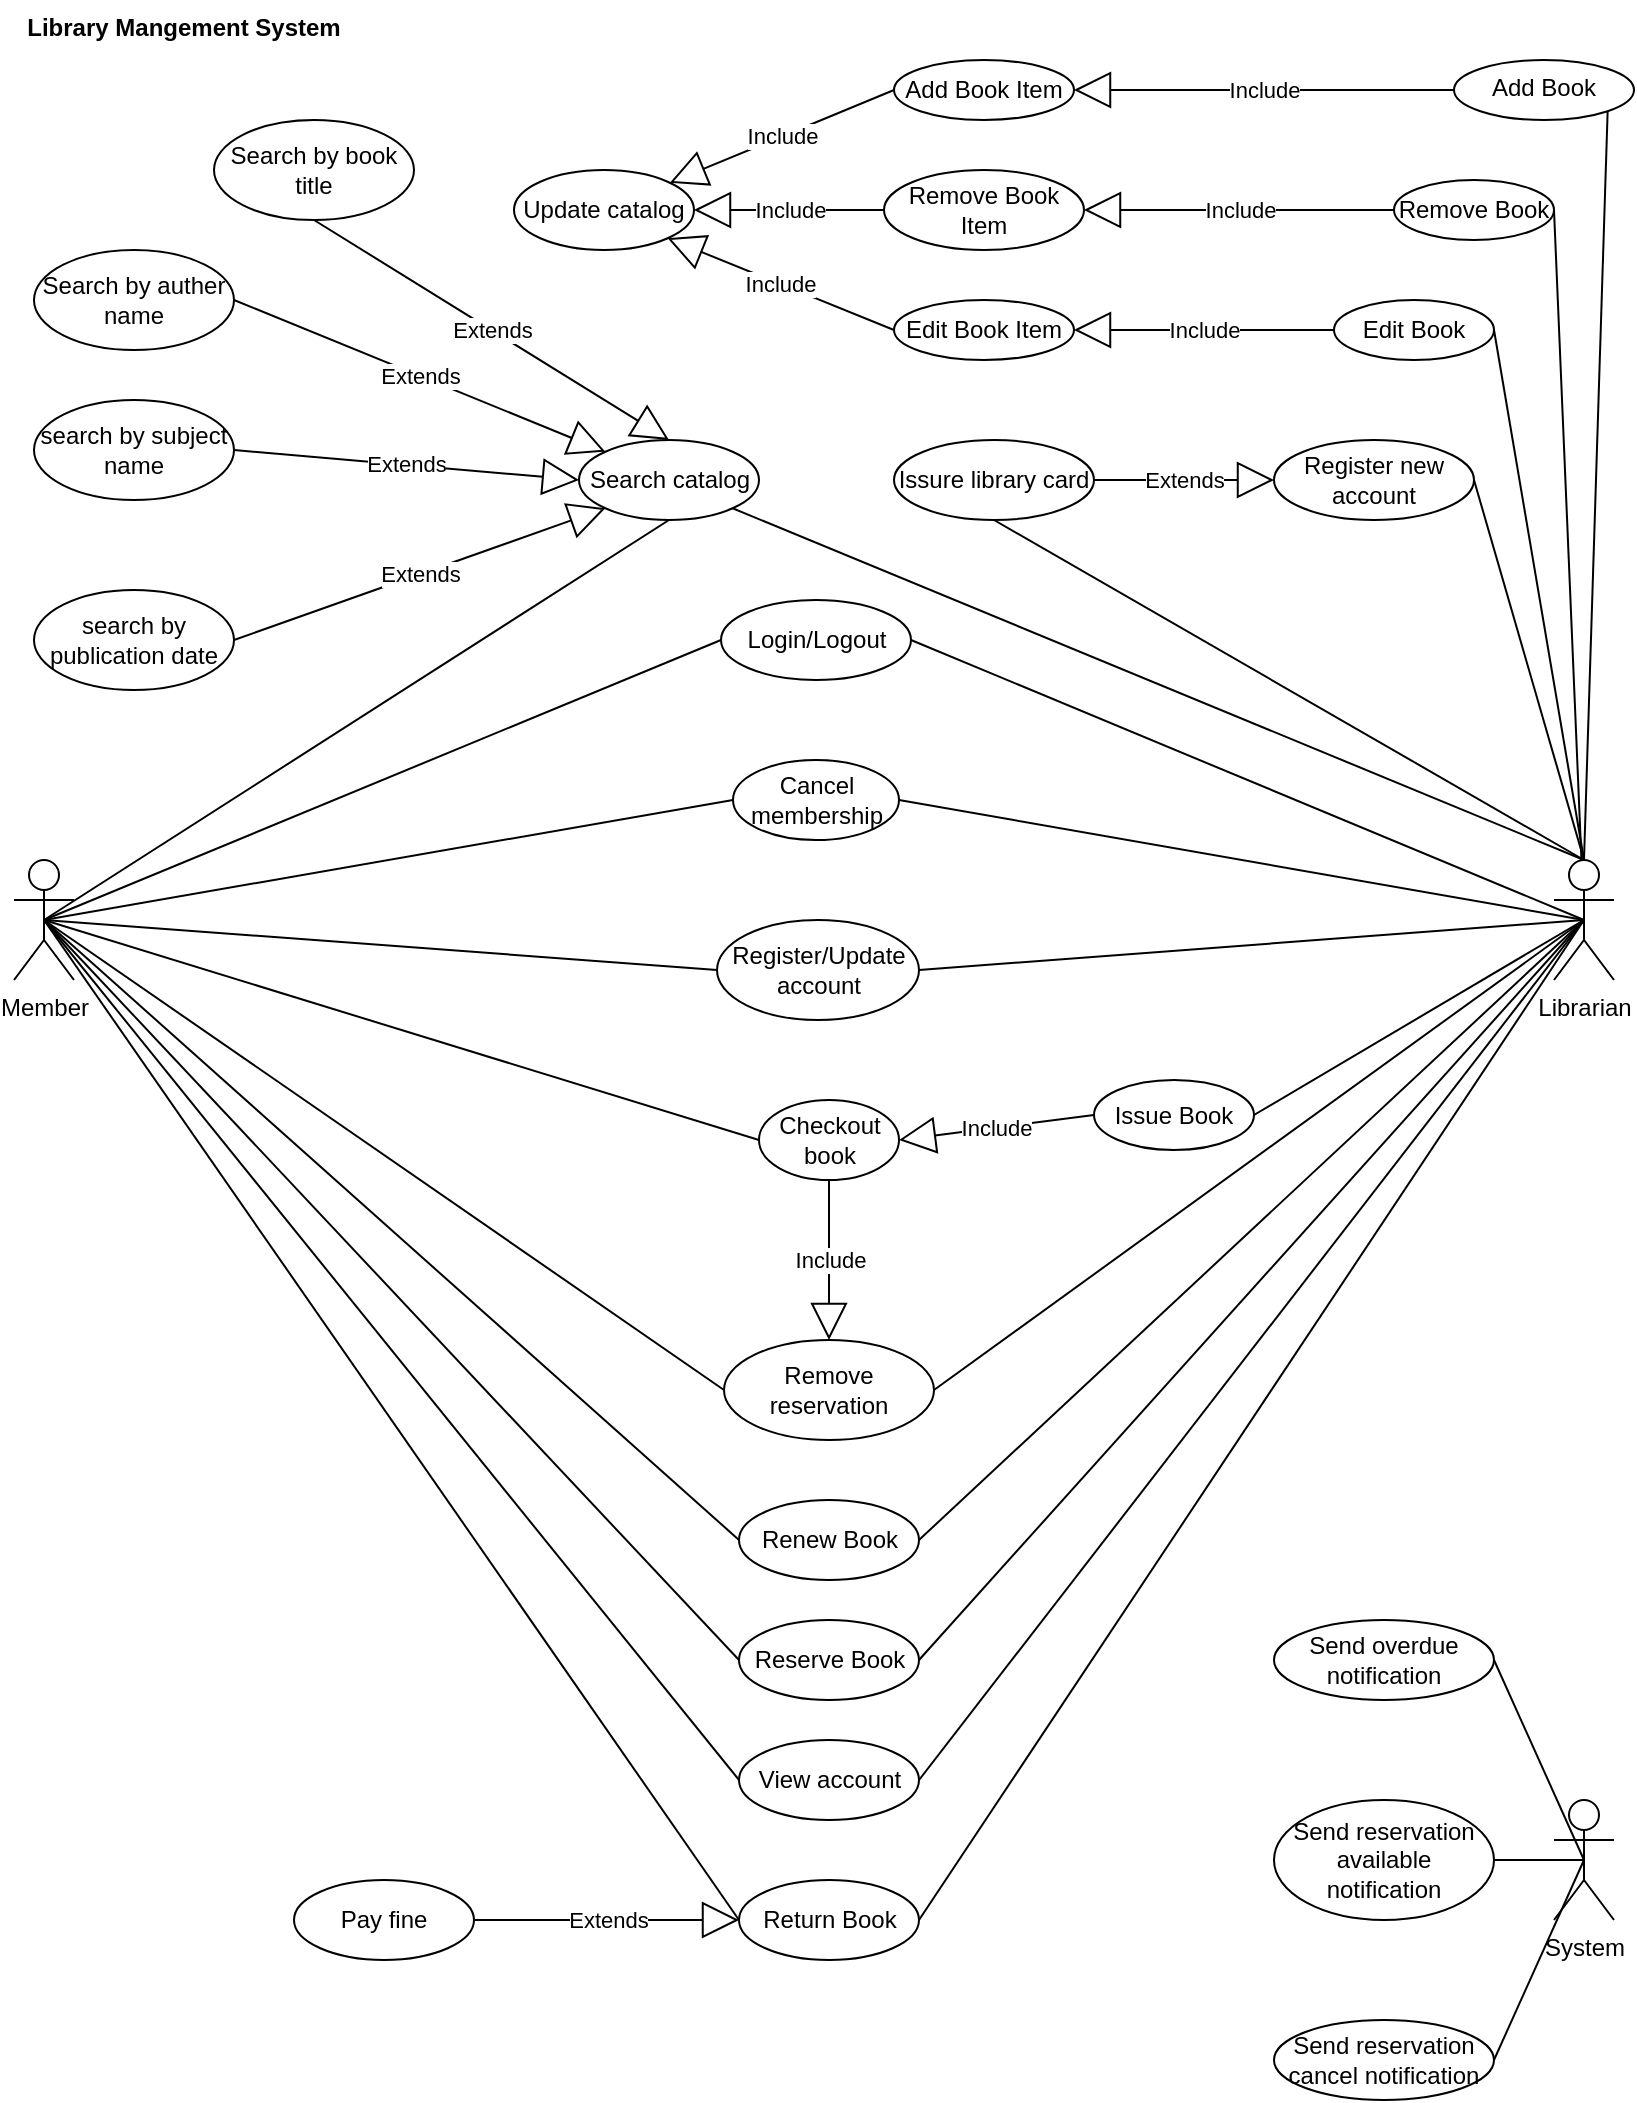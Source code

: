 <mxfile version="16.0.2" type="device" pages="2"><diagram id="YYlQb703K9uweQFDKrVu" name="UseCaseDiagram"><mxGraphModel dx="1213" dy="875" grid="1" gridSize="10" guides="1" tooltips="1" connect="1" arrows="1" fold="1" page="1" pageScale="1" pageWidth="827" pageHeight="1169" math="0" shadow="0"><root><mxCell id="8_ItV2GrVfPEZrBjl0NE-0"/><mxCell id="8_ItV2GrVfPEZrBjl0NE-1" parent="8_ItV2GrVfPEZrBjl0NE-0"/><mxCell id="8_ItV2GrVfPEZrBjl0NE-2" value="Member" style="shape=umlActor;verticalLabelPosition=bottom;verticalAlign=top;html=1;" parent="8_ItV2GrVfPEZrBjl0NE-1" vertex="1"><mxGeometry x="10" y="450" width="30" height="60" as="geometry"/></mxCell><mxCell id="8_ItV2GrVfPEZrBjl0NE-3" value="Librarian" style="shape=umlActor;verticalLabelPosition=bottom;verticalAlign=top;html=1;" parent="8_ItV2GrVfPEZrBjl0NE-1" vertex="1"><mxGeometry x="780" y="450" width="30" height="60" as="geometry"/></mxCell><mxCell id="8_ItV2GrVfPEZrBjl0NE-4" value="Add Book" style="ellipse;whiteSpace=wrap;html=1;verticalAlign=top;" parent="8_ItV2GrVfPEZrBjl0NE-1" vertex="1"><mxGeometry x="730" y="50" width="90" height="30" as="geometry"/></mxCell><mxCell id="8_ItV2GrVfPEZrBjl0NE-6" value="Remove Book" style="ellipse;whiteSpace=wrap;html=1;" parent="8_ItV2GrVfPEZrBjl0NE-1" vertex="1"><mxGeometry x="700" y="110" width="80" height="30" as="geometry"/></mxCell><mxCell id="8_ItV2GrVfPEZrBjl0NE-8" value="Edit Book" style="ellipse;whiteSpace=wrap;html=1;" parent="8_ItV2GrVfPEZrBjl0NE-1" vertex="1"><mxGeometry x="670" y="170" width="80" height="30" as="geometry"/></mxCell><mxCell id="8_ItV2GrVfPEZrBjl0NE-9" value="" style="endArrow=none;html=1;rounded=0;entryX=1;entryY=1;entryDx=0;entryDy=0;exitX=0.5;exitY=0;exitDx=0;exitDy=0;exitPerimeter=0;" parent="8_ItV2GrVfPEZrBjl0NE-1" target="8_ItV2GrVfPEZrBjl0NE-4" edge="1" source="8_ItV2GrVfPEZrBjl0NE-3"><mxGeometry width="50" height="50" relative="1" as="geometry"><mxPoint x="820" y="450" as="sourcePoint"/><mxPoint x="850" y="80" as="targetPoint"/></mxGeometry></mxCell><mxCell id="8_ItV2GrVfPEZrBjl0NE-10" value="" style="endArrow=none;html=1;rounded=0;entryX=1;entryY=0.5;entryDx=0;entryDy=0;" parent="8_ItV2GrVfPEZrBjl0NE-1" source="8_ItV2GrVfPEZrBjl0NE-3" target="8_ItV2GrVfPEZrBjl0NE-6" edge="1"><mxGeometry width="50" height="50" relative="1" as="geometry"><mxPoint x="570" y="300" as="sourcePoint"/><mxPoint x="620" y="250" as="targetPoint"/></mxGeometry></mxCell><mxCell id="8_ItV2GrVfPEZrBjl0NE-11" value="" style="endArrow=none;html=1;rounded=0;entryX=1;entryY=0.5;entryDx=0;entryDy=0;exitX=0.5;exitY=0;exitDx=0;exitDy=0;exitPerimeter=0;" parent="8_ItV2GrVfPEZrBjl0NE-1" target="8_ItV2GrVfPEZrBjl0NE-8" edge="1" source="8_ItV2GrVfPEZrBjl0NE-3"><mxGeometry width="50" height="50" relative="1" as="geometry"><mxPoint x="820" y="450" as="sourcePoint"/><mxPoint x="680" y="270" as="targetPoint"/></mxGeometry></mxCell><mxCell id="8_ItV2GrVfPEZrBjl0NE-12" value="Add Book Item" style="ellipse;whiteSpace=wrap;html=1;" parent="8_ItV2GrVfPEZrBjl0NE-1" vertex="1"><mxGeometry x="450" y="50" width="90" height="30" as="geometry"/></mxCell><mxCell id="8_ItV2GrVfPEZrBjl0NE-13" value="Remove Book Item" style="ellipse;whiteSpace=wrap;html=1;" parent="8_ItV2GrVfPEZrBjl0NE-1" vertex="1"><mxGeometry x="445" y="105" width="100" height="40" as="geometry"/></mxCell><mxCell id="8_ItV2GrVfPEZrBjl0NE-14" value="Edit Book Item" style="ellipse;whiteSpace=wrap;html=1;" parent="8_ItV2GrVfPEZrBjl0NE-1" vertex="1"><mxGeometry x="450" y="170" width="90" height="30" as="geometry"/></mxCell><mxCell id="8_ItV2GrVfPEZrBjl0NE-17" value="Include" style="endArrow=block;endSize=16;endFill=0;html=1;rounded=0;exitX=0;exitY=0.5;exitDx=0;exitDy=0;entryX=1;entryY=0.5;entryDx=0;entryDy=0;" parent="8_ItV2GrVfPEZrBjl0NE-1" source="8_ItV2GrVfPEZrBjl0NE-4" target="8_ItV2GrVfPEZrBjl0NE-12" edge="1"><mxGeometry width="160" relative="1" as="geometry"><mxPoint x="400" y="310" as="sourcePoint"/><mxPoint x="560" y="310" as="targetPoint"/></mxGeometry></mxCell><mxCell id="8_ItV2GrVfPEZrBjl0NE-18" value="Include" style="endArrow=block;endSize=16;endFill=0;html=1;rounded=0;exitX=0;exitY=0.5;exitDx=0;exitDy=0;entryX=1;entryY=0.5;entryDx=0;entryDy=0;" parent="8_ItV2GrVfPEZrBjl0NE-1" source="8_ItV2GrVfPEZrBjl0NE-6" target="8_ItV2GrVfPEZrBjl0NE-13" edge="1"><mxGeometry width="160" relative="1" as="geometry"><mxPoint x="720" y="110" as="sourcePoint"/><mxPoint x="520" y="110" as="targetPoint"/></mxGeometry></mxCell><mxCell id="8_ItV2GrVfPEZrBjl0NE-19" value="Include" style="endArrow=block;endSize=16;endFill=0;html=1;rounded=0;exitX=0;exitY=0.5;exitDx=0;exitDy=0;entryX=1;entryY=0.5;entryDx=0;entryDy=0;" parent="8_ItV2GrVfPEZrBjl0NE-1" source="8_ItV2GrVfPEZrBjl0NE-8" target="8_ItV2GrVfPEZrBjl0NE-14" edge="1"><mxGeometry width="160" relative="1" as="geometry"><mxPoint x="680" y="250" as="sourcePoint"/><mxPoint x="480" y="250" as="targetPoint"/></mxGeometry></mxCell><mxCell id="8_ItV2GrVfPEZrBjl0NE-20" value="Register new account" style="ellipse;whiteSpace=wrap;html=1;" parent="8_ItV2GrVfPEZrBjl0NE-1" vertex="1"><mxGeometry x="640" y="240" width="100" height="40" as="geometry"/></mxCell><mxCell id="8_ItV2GrVfPEZrBjl0NE-21" value="" style="endArrow=none;html=1;rounded=0;entryX=1;entryY=0.5;entryDx=0;entryDy=0;exitX=0.5;exitY=0;exitDx=0;exitDy=0;exitPerimeter=0;" parent="8_ItV2GrVfPEZrBjl0NE-1" target="8_ItV2GrVfPEZrBjl0NE-20" edge="1" source="8_ItV2GrVfPEZrBjl0NE-3"><mxGeometry width="50" height="50" relative="1" as="geometry"><mxPoint x="820" y="450" as="sourcePoint"/><mxPoint x="730" y="380" as="targetPoint"/></mxGeometry></mxCell><mxCell id="8_ItV2GrVfPEZrBjl0NE-22" value="Issure library card" style="ellipse;whiteSpace=wrap;html=1;" parent="8_ItV2GrVfPEZrBjl0NE-1" vertex="1"><mxGeometry x="450" y="240" width="100" height="40" as="geometry"/></mxCell><mxCell id="8_ItV2GrVfPEZrBjl0NE-23" value="Extends" style="endArrow=block;endSize=16;endFill=0;html=1;rounded=0;exitX=1;exitY=0.5;exitDx=0;exitDy=0;entryX=0;entryY=0.5;entryDx=0;entryDy=0;" parent="8_ItV2GrVfPEZrBjl0NE-1" source="8_ItV2GrVfPEZrBjl0NE-22" target="8_ItV2GrVfPEZrBjl0NE-20" edge="1"><mxGeometry width="160" relative="1" as="geometry"><mxPoint x="560" y="310" as="sourcePoint"/><mxPoint x="720" y="310" as="targetPoint"/></mxGeometry></mxCell><mxCell id="8_ItV2GrVfPEZrBjl0NE-24" value="" style="endArrow=none;html=1;rounded=0;exitX=0.5;exitY=1;exitDx=0;exitDy=0;entryX=0.5;entryY=0;entryDx=0;entryDy=0;entryPerimeter=0;" parent="8_ItV2GrVfPEZrBjl0NE-1" source="8_ItV2GrVfPEZrBjl0NE-22" target="8_ItV2GrVfPEZrBjl0NE-3" edge="1"><mxGeometry width="50" height="50" relative="1" as="geometry"><mxPoint x="680" y="540" as="sourcePoint"/><mxPoint x="730" y="490" as="targetPoint"/></mxGeometry></mxCell><mxCell id="8_ItV2GrVfPEZrBjl0NE-25" value="Issue Book" style="ellipse;whiteSpace=wrap;html=1;" parent="8_ItV2GrVfPEZrBjl0NE-1" vertex="1"><mxGeometry x="550" y="560" width="80" height="35" as="geometry"/></mxCell><mxCell id="8_ItV2GrVfPEZrBjl0NE-26" value="" style="endArrow=none;html=1;rounded=0;entryX=0.5;entryY=0.5;entryDx=0;entryDy=0;entryPerimeter=0;exitX=1;exitY=0.5;exitDx=0;exitDy=0;" parent="8_ItV2GrVfPEZrBjl0NE-1" source="8_ItV2GrVfPEZrBjl0NE-25" target="8_ItV2GrVfPEZrBjl0NE-3" edge="1"><mxGeometry width="50" height="50" relative="1" as="geometry"><mxPoint x="520" y="450" as="sourcePoint"/><mxPoint x="570" y="400" as="targetPoint"/></mxGeometry></mxCell><mxCell id="8_ItV2GrVfPEZrBjl0NE-27" value="Checkout book" style="ellipse;whiteSpace=wrap;html=1;" parent="8_ItV2GrVfPEZrBjl0NE-1" vertex="1"><mxGeometry x="382.5" y="570" width="70" height="40" as="geometry"/></mxCell><mxCell id="8_ItV2GrVfPEZrBjl0NE-28" value="Include" style="endArrow=block;endSize=16;endFill=0;html=1;rounded=0;exitX=0;exitY=0.5;exitDx=0;exitDy=0;entryX=1;entryY=0.5;entryDx=0;entryDy=0;" parent="8_ItV2GrVfPEZrBjl0NE-1" source="8_ItV2GrVfPEZrBjl0NE-25" target="8_ItV2GrVfPEZrBjl0NE-27" edge="1"><mxGeometry width="160" relative="1" as="geometry"><mxPoint x="655" y="497.5" as="sourcePoint"/><mxPoint x="500" y="497.5" as="targetPoint"/></mxGeometry></mxCell><mxCell id="8_ItV2GrVfPEZrBjl0NE-29" value="Remove reservation" style="ellipse;whiteSpace=wrap;html=1;" parent="8_ItV2GrVfPEZrBjl0NE-1" vertex="1"><mxGeometry x="365" y="690" width="105" height="50" as="geometry"/></mxCell><mxCell id="8_ItV2GrVfPEZrBjl0NE-30" value="Renew Book" style="ellipse;whiteSpace=wrap;html=1;" parent="8_ItV2GrVfPEZrBjl0NE-1" vertex="1"><mxGeometry x="372.5" y="770" width="90" height="40" as="geometry"/></mxCell><mxCell id="8_ItV2GrVfPEZrBjl0NE-31" value="Reserve Book" style="ellipse;whiteSpace=wrap;html=1;" parent="8_ItV2GrVfPEZrBjl0NE-1" vertex="1"><mxGeometry x="372.5" y="830" width="90" height="40" as="geometry"/></mxCell><mxCell id="8_ItV2GrVfPEZrBjl0NE-32" value="View account" style="ellipse;whiteSpace=wrap;html=1;" parent="8_ItV2GrVfPEZrBjl0NE-1" vertex="1"><mxGeometry x="372.5" y="890" width="90" height="40" as="geometry"/></mxCell><mxCell id="8_ItV2GrVfPEZrBjl0NE-33" value="Return Book" style="ellipse;whiteSpace=wrap;html=1;" parent="8_ItV2GrVfPEZrBjl0NE-1" vertex="1"><mxGeometry x="372.5" y="960" width="90" height="40" as="geometry"/></mxCell><mxCell id="8_ItV2GrVfPEZrBjl0NE-34" value="" style="endArrow=none;html=1;rounded=0;exitX=1;exitY=0.5;exitDx=0;exitDy=0;entryX=0.5;entryY=0.5;entryDx=0;entryDy=0;entryPerimeter=0;" parent="8_ItV2GrVfPEZrBjl0NE-1" source="8_ItV2GrVfPEZrBjl0NE-29" target="8_ItV2GrVfPEZrBjl0NE-3" edge="1"><mxGeometry width="50" height="50" relative="1" as="geometry"><mxPoint x="220" y="680" as="sourcePoint"/><mxPoint x="270" y="630" as="targetPoint"/></mxGeometry></mxCell><mxCell id="8_ItV2GrVfPEZrBjl0NE-35" value="" style="endArrow=none;html=1;rounded=0;exitX=1;exitY=0.5;exitDx=0;exitDy=0;entryX=0.5;entryY=0.5;entryDx=0;entryDy=0;entryPerimeter=0;" parent="8_ItV2GrVfPEZrBjl0NE-1" source="8_ItV2GrVfPEZrBjl0NE-30" target="8_ItV2GrVfPEZrBjl0NE-3" edge="1"><mxGeometry width="50" height="50" relative="1" as="geometry"><mxPoint x="480" y="625" as="sourcePoint"/><mxPoint x="835" y="490" as="targetPoint"/></mxGeometry></mxCell><mxCell id="8_ItV2GrVfPEZrBjl0NE-36" value="" style="endArrow=none;html=1;rounded=0;exitX=1;exitY=0.5;exitDx=0;exitDy=0;entryX=0.5;entryY=0.5;entryDx=0;entryDy=0;entryPerimeter=0;" parent="8_ItV2GrVfPEZrBjl0NE-1" source="8_ItV2GrVfPEZrBjl0NE-31" target="8_ItV2GrVfPEZrBjl0NE-3" edge="1"><mxGeometry width="50" height="50" relative="1" as="geometry"><mxPoint x="490" y="635" as="sourcePoint"/><mxPoint x="845" y="500" as="targetPoint"/></mxGeometry></mxCell><mxCell id="8_ItV2GrVfPEZrBjl0NE-37" value="" style="endArrow=none;html=1;rounded=0;exitX=1;exitY=0.5;exitDx=0;exitDy=0;entryX=0.5;entryY=0.5;entryDx=0;entryDy=0;entryPerimeter=0;" parent="8_ItV2GrVfPEZrBjl0NE-1" source="8_ItV2GrVfPEZrBjl0NE-32" target="8_ItV2GrVfPEZrBjl0NE-3" edge="1"><mxGeometry width="50" height="50" relative="1" as="geometry"><mxPoint x="500" y="645" as="sourcePoint"/><mxPoint x="855" y="510" as="targetPoint"/></mxGeometry></mxCell><mxCell id="8_ItV2GrVfPEZrBjl0NE-38" value="" style="endArrow=none;html=1;rounded=0;exitX=1;exitY=0.5;exitDx=0;exitDy=0;entryX=0.5;entryY=0.5;entryDx=0;entryDy=0;entryPerimeter=0;" parent="8_ItV2GrVfPEZrBjl0NE-1" source="8_ItV2GrVfPEZrBjl0NE-33" target="8_ItV2GrVfPEZrBjl0NE-3" edge="1"><mxGeometry width="50" height="50" relative="1" as="geometry"><mxPoint x="510" y="655" as="sourcePoint"/><mxPoint x="865" y="520" as="targetPoint"/></mxGeometry></mxCell><mxCell id="8_ItV2GrVfPEZrBjl0NE-39" value="Include" style="endArrow=block;endSize=16;endFill=0;html=1;rounded=0;exitX=0.5;exitY=1;exitDx=0;exitDy=0;entryX=0.5;entryY=0;entryDx=0;entryDy=0;" parent="8_ItV2GrVfPEZrBjl0NE-1" source="8_ItV2GrVfPEZrBjl0NE-27" target="8_ItV2GrVfPEZrBjl0NE-29" edge="1"><mxGeometry width="160" relative="1" as="geometry"><mxPoint x="620" y="522.5" as="sourcePoint"/><mxPoint x="525" y="520" as="targetPoint"/></mxGeometry></mxCell><mxCell id="8_ItV2GrVfPEZrBjl0NE-40" value="Pay fine" style="ellipse;whiteSpace=wrap;html=1;" parent="8_ItV2GrVfPEZrBjl0NE-1" vertex="1"><mxGeometry x="150" y="960" width="90" height="40" as="geometry"/></mxCell><mxCell id="8_ItV2GrVfPEZrBjl0NE-41" value="Extends" style="endArrow=block;endSize=16;endFill=0;html=1;rounded=0;exitX=1;exitY=0.5;exitDx=0;exitDy=0;entryX=0;entryY=0.5;entryDx=0;entryDy=0;" parent="8_ItV2GrVfPEZrBjl0NE-1" source="8_ItV2GrVfPEZrBjl0NE-40" target="8_ItV2GrVfPEZrBjl0NE-33" edge="1"><mxGeometry width="160" relative="1" as="geometry"><mxPoint x="620" y="522.5" as="sourcePoint"/><mxPoint x="525" y="520" as="targetPoint"/></mxGeometry></mxCell><mxCell id="8_ItV2GrVfPEZrBjl0NE-48" value="" style="endArrow=none;html=1;rounded=0;exitX=0.5;exitY=0.5;exitDx=0;exitDy=0;exitPerimeter=0;entryX=0;entryY=0.5;entryDx=0;entryDy=0;" parent="8_ItV2GrVfPEZrBjl0NE-1" source="8_ItV2GrVfPEZrBjl0NE-2" target="8_ItV2GrVfPEZrBjl0NE-27" edge="1"><mxGeometry width="50" height="50" relative="1" as="geometry"><mxPoint x="140" y="520" as="sourcePoint"/><mxPoint x="190" y="470" as="targetPoint"/></mxGeometry></mxCell><mxCell id="8_ItV2GrVfPEZrBjl0NE-50" value="" style="endArrow=none;html=1;rounded=0;exitX=0.5;exitY=0.5;exitDx=0;exitDy=0;exitPerimeter=0;entryX=0;entryY=0.5;entryDx=0;entryDy=0;" parent="8_ItV2GrVfPEZrBjl0NE-1" source="8_ItV2GrVfPEZrBjl0NE-2" target="8_ItV2GrVfPEZrBjl0NE-29" edge="1"><mxGeometry width="50" height="50" relative="1" as="geometry"><mxPoint x="35" y="490" as="sourcePoint"/><mxPoint x="455" y="520" as="targetPoint"/></mxGeometry></mxCell><mxCell id="8_ItV2GrVfPEZrBjl0NE-51" value="" style="endArrow=none;html=1;rounded=0;entryX=0;entryY=0.5;entryDx=0;entryDy=0;exitX=0.5;exitY=0.5;exitDx=0;exitDy=0;exitPerimeter=0;" parent="8_ItV2GrVfPEZrBjl0NE-1" source="8_ItV2GrVfPEZrBjl0NE-2" target="8_ItV2GrVfPEZrBjl0NE-30" edge="1"><mxGeometry width="50" height="50" relative="1" as="geometry"><mxPoint x="30" y="480" as="sourcePoint"/><mxPoint x="465" y="530" as="targetPoint"/></mxGeometry></mxCell><mxCell id="8_ItV2GrVfPEZrBjl0NE-52" value="" style="endArrow=none;html=1;rounded=0;exitX=0.5;exitY=0.5;exitDx=0;exitDy=0;exitPerimeter=0;entryX=0;entryY=0.5;entryDx=0;entryDy=0;" parent="8_ItV2GrVfPEZrBjl0NE-1" source="8_ItV2GrVfPEZrBjl0NE-2" target="8_ItV2GrVfPEZrBjl0NE-31" edge="1"><mxGeometry width="50" height="50" relative="1" as="geometry"><mxPoint x="55" y="510" as="sourcePoint"/><mxPoint x="475" y="540" as="targetPoint"/></mxGeometry></mxCell><mxCell id="8_ItV2GrVfPEZrBjl0NE-54" value="" style="endArrow=none;html=1;rounded=0;exitX=0.5;exitY=0.5;exitDx=0;exitDy=0;exitPerimeter=0;entryX=0;entryY=0.5;entryDx=0;entryDy=0;" parent="8_ItV2GrVfPEZrBjl0NE-1" source="8_ItV2GrVfPEZrBjl0NE-2" target="8_ItV2GrVfPEZrBjl0NE-32" edge="1"><mxGeometry width="50" height="50" relative="1" as="geometry"><mxPoint x="65" y="520" as="sourcePoint"/><mxPoint x="485" y="550" as="targetPoint"/></mxGeometry></mxCell><mxCell id="8_ItV2GrVfPEZrBjl0NE-55" value="" style="endArrow=none;html=1;rounded=0;exitX=0.5;exitY=0.5;exitDx=0;exitDy=0;exitPerimeter=0;entryX=0;entryY=0.5;entryDx=0;entryDy=0;" parent="8_ItV2GrVfPEZrBjl0NE-1" source="8_ItV2GrVfPEZrBjl0NE-2" target="8_ItV2GrVfPEZrBjl0NE-33" edge="1"><mxGeometry width="50" height="50" relative="1" as="geometry"><mxPoint x="75" y="530" as="sourcePoint"/><mxPoint x="495" y="560" as="targetPoint"/></mxGeometry></mxCell><mxCell id="8_ItV2GrVfPEZrBjl0NE-56" value="System" style="shape=umlActor;verticalLabelPosition=bottom;verticalAlign=top;html=1;" parent="8_ItV2GrVfPEZrBjl0NE-1" vertex="1"><mxGeometry x="780" y="920" width="30" height="60" as="geometry"/></mxCell><mxCell id="8_ItV2GrVfPEZrBjl0NE-57" value="Send overdue notification" style="ellipse;whiteSpace=wrap;html=1;" parent="8_ItV2GrVfPEZrBjl0NE-1" vertex="1"><mxGeometry x="640" y="830" width="110" height="40" as="geometry"/></mxCell><mxCell id="8_ItV2GrVfPEZrBjl0NE-58" value="Send reservation available notification" style="ellipse;whiteSpace=wrap;html=1;" parent="8_ItV2GrVfPEZrBjl0NE-1" vertex="1"><mxGeometry x="640" y="920" width="110" height="60" as="geometry"/></mxCell><mxCell id="8_ItV2GrVfPEZrBjl0NE-59" value="Send reservation cancel notification" style="ellipse;whiteSpace=wrap;html=1;" parent="8_ItV2GrVfPEZrBjl0NE-1" vertex="1"><mxGeometry x="640" y="1030" width="110" height="40" as="geometry"/></mxCell><mxCell id="8_ItV2GrVfPEZrBjl0NE-60" value="" style="endArrow=none;html=1;rounded=0;exitX=1;exitY=0.5;exitDx=0;exitDy=0;entryX=0.5;entryY=0.5;entryDx=0;entryDy=0;entryPerimeter=0;" parent="8_ItV2GrVfPEZrBjl0NE-1" source="8_ItV2GrVfPEZrBjl0NE-57" target="8_ItV2GrVfPEZrBjl0NE-56" edge="1"><mxGeometry width="50" height="50" relative="1" as="geometry"><mxPoint x="750" y="830" as="sourcePoint"/><mxPoint x="800" y="780" as="targetPoint"/></mxGeometry></mxCell><mxCell id="8_ItV2GrVfPEZrBjl0NE-61" value="" style="endArrow=none;html=1;rounded=0;exitX=1;exitY=0.5;exitDx=0;exitDy=0;entryX=0.5;entryY=0.5;entryDx=0;entryDy=0;entryPerimeter=0;" parent="8_ItV2GrVfPEZrBjl0NE-1" source="8_ItV2GrVfPEZrBjl0NE-58" target="8_ItV2GrVfPEZrBjl0NE-56" edge="1"><mxGeometry width="50" height="50" relative="1" as="geometry"><mxPoint x="770" y="1040" as="sourcePoint"/><mxPoint x="820" y="990" as="targetPoint"/></mxGeometry></mxCell><mxCell id="8_ItV2GrVfPEZrBjl0NE-63" value="" style="endArrow=none;html=1;rounded=0;exitX=1;exitY=0.5;exitDx=0;exitDy=0;entryX=0.5;entryY=0.5;entryDx=0;entryDy=0;entryPerimeter=0;" parent="8_ItV2GrVfPEZrBjl0NE-1" source="8_ItV2GrVfPEZrBjl0NE-59" target="8_ItV2GrVfPEZrBjl0NE-56" edge="1"><mxGeometry width="50" height="50" relative="1" as="geometry"><mxPoint x="800" y="1070" as="sourcePoint"/><mxPoint x="850" y="1020" as="targetPoint"/></mxGeometry></mxCell><mxCell id="8_ItV2GrVfPEZrBjl0NE-64" value="Update catalog" style="ellipse;whiteSpace=wrap;html=1;" parent="8_ItV2GrVfPEZrBjl0NE-1" vertex="1"><mxGeometry x="260" y="105" width="90" height="40" as="geometry"/></mxCell><mxCell id="8_ItV2GrVfPEZrBjl0NE-65" value="Include" style="endArrow=block;endSize=16;endFill=0;html=1;rounded=0;exitX=0;exitY=0.5;exitDx=0;exitDy=0;" parent="8_ItV2GrVfPEZrBjl0NE-1" source="8_ItV2GrVfPEZrBjl0NE-12" target="8_ItV2GrVfPEZrBjl0NE-64" edge="1"><mxGeometry width="160" relative="1" as="geometry"><mxPoint x="750" y="75" as="sourcePoint"/><mxPoint x="550" y="75" as="targetPoint"/></mxGeometry></mxCell><mxCell id="8_ItV2GrVfPEZrBjl0NE-66" value="Include" style="endArrow=block;endSize=16;endFill=0;html=1;rounded=0;exitX=0;exitY=0.5;exitDx=0;exitDy=0;entryX=1;entryY=0.5;entryDx=0;entryDy=0;" parent="8_ItV2GrVfPEZrBjl0NE-1" source="8_ItV2GrVfPEZrBjl0NE-13" target="8_ItV2GrVfPEZrBjl0NE-64" edge="1"><mxGeometry width="160" relative="1" as="geometry"><mxPoint x="760" y="85" as="sourcePoint"/><mxPoint x="560" y="85" as="targetPoint"/></mxGeometry></mxCell><mxCell id="8_ItV2GrVfPEZrBjl0NE-67" value="Include" style="endArrow=block;endSize=16;endFill=0;html=1;rounded=0;exitX=0;exitY=0.5;exitDx=0;exitDy=0;entryX=1;entryY=1;entryDx=0;entryDy=0;" parent="8_ItV2GrVfPEZrBjl0NE-1" source="8_ItV2GrVfPEZrBjl0NE-14" target="8_ItV2GrVfPEZrBjl0NE-64" edge="1"><mxGeometry width="160" relative="1" as="geometry"><mxPoint x="770" y="95" as="sourcePoint"/><mxPoint x="570" y="95" as="targetPoint"/></mxGeometry></mxCell><mxCell id="8_ItV2GrVfPEZrBjl0NE-68" value="Login/Logout" style="ellipse;whiteSpace=wrap;html=1;" parent="8_ItV2GrVfPEZrBjl0NE-1" vertex="1"><mxGeometry x="363.5" y="320" width="95" height="40" as="geometry"/></mxCell><mxCell id="8_ItV2GrVfPEZrBjl0NE-69" value="Cancel membership" style="ellipse;whiteSpace=wrap;html=1;" parent="8_ItV2GrVfPEZrBjl0NE-1" vertex="1"><mxGeometry x="369.5" y="400" width="83" height="40" as="geometry"/></mxCell><mxCell id="8_ItV2GrVfPEZrBjl0NE-70" value="Register/Update account" style="ellipse;whiteSpace=wrap;html=1;" parent="8_ItV2GrVfPEZrBjl0NE-1" vertex="1"><mxGeometry x="361.5" y="480" width="101" height="50" as="geometry"/></mxCell><mxCell id="8_ItV2GrVfPEZrBjl0NE-71" value="" style="endArrow=none;html=1;rounded=0;exitX=0.5;exitY=0.5;exitDx=0;exitDy=0;exitPerimeter=0;entryX=0;entryY=0.5;entryDx=0;entryDy=0;" parent="8_ItV2GrVfPEZrBjl0NE-1" source="8_ItV2GrVfPEZrBjl0NE-2" target="8_ItV2GrVfPEZrBjl0NE-68" edge="1"><mxGeometry width="50" height="50" relative="1" as="geometry"><mxPoint x="190" y="410" as="sourcePoint"/><mxPoint x="240" y="360" as="targetPoint"/></mxGeometry></mxCell><mxCell id="8_ItV2GrVfPEZrBjl0NE-72" value="" style="endArrow=none;html=1;rounded=0;exitX=0.5;exitY=0.5;exitDx=0;exitDy=0;exitPerimeter=0;entryX=0;entryY=0.5;entryDx=0;entryDy=0;" parent="8_ItV2GrVfPEZrBjl0NE-1" source="8_ItV2GrVfPEZrBjl0NE-2" target="8_ItV2GrVfPEZrBjl0NE-69" edge="1"><mxGeometry width="50" height="50" relative="1" as="geometry"><mxPoint x="130" y="500" as="sourcePoint"/><mxPoint x="180" y="450" as="targetPoint"/></mxGeometry></mxCell><mxCell id="8_ItV2GrVfPEZrBjl0NE-73" value="" style="endArrow=none;html=1;rounded=0;exitX=0.5;exitY=0.5;exitDx=0;exitDy=0;exitPerimeter=0;entryX=0;entryY=0.5;entryDx=0;entryDy=0;" parent="8_ItV2GrVfPEZrBjl0NE-1" source="8_ItV2GrVfPEZrBjl0NE-2" target="8_ItV2GrVfPEZrBjl0NE-70" edge="1"><mxGeometry width="50" height="50" relative="1" as="geometry"><mxPoint x="270" y="510" as="sourcePoint"/><mxPoint x="320" y="460" as="targetPoint"/></mxGeometry></mxCell><mxCell id="8_ItV2GrVfPEZrBjl0NE-74" value="" style="endArrow=none;html=1;rounded=0;exitX=1;exitY=0.5;exitDx=0;exitDy=0;entryX=0.5;entryY=0.5;entryDx=0;entryDy=0;entryPerimeter=0;" parent="8_ItV2GrVfPEZrBjl0NE-1" source="8_ItV2GrVfPEZrBjl0NE-69" target="8_ItV2GrVfPEZrBjl0NE-3" edge="1"><mxGeometry width="50" height="50" relative="1" as="geometry"><mxPoint x="35" y="490" as="sourcePoint"/><mxPoint x="379.5" y="430" as="targetPoint"/></mxGeometry></mxCell><mxCell id="8_ItV2GrVfPEZrBjl0NE-75" value="" style="endArrow=none;html=1;rounded=0;exitX=1;exitY=0.5;exitDx=0;exitDy=0;entryX=0.5;entryY=0.5;entryDx=0;entryDy=0;entryPerimeter=0;" parent="8_ItV2GrVfPEZrBjl0NE-1" source="8_ItV2GrVfPEZrBjl0NE-70" target="8_ItV2GrVfPEZrBjl0NE-3" edge="1"><mxGeometry width="50" height="50" relative="1" as="geometry"><mxPoint x="45" y="500" as="sourcePoint"/><mxPoint x="389.5" y="440" as="targetPoint"/></mxGeometry></mxCell><mxCell id="8_ItV2GrVfPEZrBjl0NE-76" value="" style="endArrow=none;html=1;rounded=0;exitX=1;exitY=0.5;exitDx=0;exitDy=0;entryX=0.5;entryY=0.5;entryDx=0;entryDy=0;entryPerimeter=0;" parent="8_ItV2GrVfPEZrBjl0NE-1" source="8_ItV2GrVfPEZrBjl0NE-68" target="8_ItV2GrVfPEZrBjl0NE-3" edge="1"><mxGeometry width="50" height="50" relative="1" as="geometry"><mxPoint x="55" y="510" as="sourcePoint"/><mxPoint x="399.5" y="450" as="targetPoint"/></mxGeometry></mxCell><mxCell id="8_ItV2GrVfPEZrBjl0NE-77" value="Search catalog" style="ellipse;whiteSpace=wrap;html=1;" parent="8_ItV2GrVfPEZrBjl0NE-1" vertex="1"><mxGeometry x="292.5" y="240" width="90" height="40" as="geometry"/></mxCell><mxCell id="8_ItV2GrVfPEZrBjl0NE-78" value="" style="endArrow=none;html=1;rounded=0;entryX=1;entryY=1;entryDx=0;entryDy=0;exitX=0.5;exitY=0;exitDx=0;exitDy=0;exitPerimeter=0;" parent="8_ItV2GrVfPEZrBjl0NE-1" target="8_ItV2GrVfPEZrBjl0NE-77" edge="1" source="8_ItV2GrVfPEZrBjl0NE-3"><mxGeometry width="50" height="50" relative="1" as="geometry"><mxPoint x="825" y="450" as="sourcePoint"/><mxPoint x="390" y="280" as="targetPoint"/></mxGeometry></mxCell><mxCell id="8_ItV2GrVfPEZrBjl0NE-79" value="" style="endArrow=none;html=1;rounded=0;entryX=0.5;entryY=1;entryDx=0;entryDy=0;exitX=0.5;exitY=0.5;exitDx=0;exitDy=0;exitPerimeter=0;" parent="8_ItV2GrVfPEZrBjl0NE-1" source="8_ItV2GrVfPEZrBjl0NE-2" target="8_ItV2GrVfPEZrBjl0NE-77" edge="1"><mxGeometry width="50" height="50" relative="1" as="geometry"><mxPoint x="200" y="390" as="sourcePoint"/><mxPoint x="250" y="340" as="targetPoint"/></mxGeometry></mxCell><mxCell id="8_ItV2GrVfPEZrBjl0NE-80" value="search by publication date" style="ellipse;whiteSpace=wrap;html=1;" parent="8_ItV2GrVfPEZrBjl0NE-1" vertex="1"><mxGeometry x="20" y="315" width="100" height="50" as="geometry"/></mxCell><mxCell id="8_ItV2GrVfPEZrBjl0NE-81" value="search by subject name" style="ellipse;whiteSpace=wrap;html=1;" parent="8_ItV2GrVfPEZrBjl0NE-1" vertex="1"><mxGeometry x="20" y="220" width="100" height="50" as="geometry"/></mxCell><mxCell id="8_ItV2GrVfPEZrBjl0NE-82" value="Search by auther name" style="ellipse;whiteSpace=wrap;html=1;" parent="8_ItV2GrVfPEZrBjl0NE-1" vertex="1"><mxGeometry x="20" y="145" width="100" height="50" as="geometry"/></mxCell><mxCell id="8_ItV2GrVfPEZrBjl0NE-83" value="Search by book title" style="ellipse;whiteSpace=wrap;html=1;" parent="8_ItV2GrVfPEZrBjl0NE-1" vertex="1"><mxGeometry x="110" y="80" width="100" height="50" as="geometry"/></mxCell><mxCell id="8_ItV2GrVfPEZrBjl0NE-84" value="Extends" style="endArrow=block;endSize=16;endFill=0;html=1;rounded=0;exitX=0.5;exitY=1;exitDx=0;exitDy=0;entryX=0.5;entryY=0;entryDx=0;entryDy=0;" parent="8_ItV2GrVfPEZrBjl0NE-1" source="8_ItV2GrVfPEZrBjl0NE-83" target="8_ItV2GrVfPEZrBjl0NE-77" edge="1"><mxGeometry width="160" relative="1" as="geometry"><mxPoint x="560" y="270" as="sourcePoint"/><mxPoint x="650" y="270" as="targetPoint"/></mxGeometry></mxCell><mxCell id="8_ItV2GrVfPEZrBjl0NE-85" value="Extends" style="endArrow=block;endSize=16;endFill=0;html=1;rounded=0;exitX=1;exitY=0.5;exitDx=0;exitDy=0;entryX=0;entryY=0;entryDx=0;entryDy=0;" parent="8_ItV2GrVfPEZrBjl0NE-1" source="8_ItV2GrVfPEZrBjl0NE-82" target="8_ItV2GrVfPEZrBjl0NE-77" edge="1"><mxGeometry width="160" relative="1" as="geometry"><mxPoint x="570" y="280" as="sourcePoint"/><mxPoint x="660" y="280" as="targetPoint"/></mxGeometry></mxCell><mxCell id="8_ItV2GrVfPEZrBjl0NE-86" value="Extends" style="endArrow=block;endSize=16;endFill=0;html=1;rounded=0;exitX=1;exitY=0.5;exitDx=0;exitDy=0;entryX=0;entryY=1;entryDx=0;entryDy=0;" parent="8_ItV2GrVfPEZrBjl0NE-1" source="8_ItV2GrVfPEZrBjl0NE-80" target="8_ItV2GrVfPEZrBjl0NE-77" edge="1"><mxGeometry width="160" relative="1" as="geometry"><mxPoint x="580" y="290" as="sourcePoint"/><mxPoint x="670" y="290" as="targetPoint"/></mxGeometry></mxCell><mxCell id="8_ItV2GrVfPEZrBjl0NE-87" value="Extends" style="endArrow=block;endSize=16;endFill=0;html=1;rounded=0;exitX=1;exitY=0.5;exitDx=0;exitDy=0;entryX=0;entryY=0.5;entryDx=0;entryDy=0;" parent="8_ItV2GrVfPEZrBjl0NE-1" source="8_ItV2GrVfPEZrBjl0NE-81" target="8_ItV2GrVfPEZrBjl0NE-77" edge="1"><mxGeometry width="160" relative="1" as="geometry"><mxPoint x="590" y="300" as="sourcePoint"/><mxPoint x="220" y="260" as="targetPoint"/></mxGeometry></mxCell><mxCell id="-dCKBQuhEgG2ewp_d6i3-0" value="Library Mangement System" style="text;align=center;fontStyle=1;verticalAlign=middle;spacingLeft=3;spacingRight=3;strokeColor=none;rotatable=0;points=[[0,0.5],[1,0.5]];portConstraint=eastwest;" vertex="1" parent="8_ItV2GrVfPEZrBjl0NE-1"><mxGeometry x="10" y="20" width="170" height="26" as="geometry"/></mxCell></root></mxGraphModel></diagram><diagram id="C5RBs43oDa-KdzZeNtuy" name="ClassDiagram"><mxGraphModel dx="1213" dy="875" grid="1" gridSize="10" guides="1" tooltips="1" connect="1" arrows="1" fold="1" page="1" pageScale="1" pageWidth="1100" pageHeight="1700" math="0" shadow="0"><root><mxCell id="WIyWlLk6GJQsqaUBKTNV-0"/><mxCell id="WIyWlLk6GJQsqaUBKTNV-1" parent="WIyWlLk6GJQsqaUBKTNV-0"/><mxCell id="azxk0Qjh1z-2OdwwoFdQ-26" value="&lt;p style=&quot;margin: 0px ; margin-top: 4px ; text-align: center&quot;&gt;&amp;lt;&amp;lt;enumeration&amp;gt;&amp;gt;&lt;/p&gt;&lt;p style=&quot;margin: 0px ; margin-top: 4px ; text-align: center&quot;&gt;&lt;b&gt;&lt;u&gt;BookFormat&lt;/u&gt;&lt;/b&gt;&lt;/p&gt;&lt;hr size=&quot;1&quot;&gt;&lt;div style=&quot;height: 2px&quot;&gt;Hardcover&lt;/div&gt;&lt;div style=&quot;height: 2px&quot;&gt;&lt;br&gt;Paperbook&lt;br&gt;Audiobook&lt;br&gt;eBook&lt;br&gt;Newspaper&lt;br&gt;Magazine&lt;br&gt;Journal&lt;br&gt;&lt;br&gt;&lt;/div&gt;&lt;div style=&quot;height: 2px&quot;&gt;&lt;br&gt;&lt;/div&gt;" style="verticalAlign=top;align=left;overflow=fill;fontSize=12;fontFamily=Helvetica;html=1;dashed=1;dashPattern=1 4;labelBackgroundColor=none;strokeColor=#d79b00;strokeWidth=0;fillColor=#ffe6cc;" vertex="1" parent="WIyWlLk6GJQsqaUBKTNV-1"><mxGeometry x="70" y="17" width="140" height="153" as="geometry"/></mxCell><mxCell id="azxk0Qjh1z-2OdwwoFdQ-27" value="&lt;p style=&quot;margin: 0px ; margin-top: 4px ; text-align: center&quot;&gt;&amp;lt;&amp;lt;enumeration&amp;gt;&amp;gt;&lt;/p&gt;&lt;p style=&quot;margin: 0px ; margin-top: 4px ; text-align: center&quot;&gt;&lt;b&gt;&lt;u&gt;BookStatus&lt;/u&gt;&lt;/b&gt;&lt;/p&gt;&lt;hr size=&quot;1&quot;&gt;&lt;div style=&quot;height: 2px&quot;&gt;Available&lt;br&gt;Reserved&lt;br&gt;Loaned&lt;br&gt;Lost&lt;/div&gt;&lt;div style=&quot;height: 2px&quot;&gt;&lt;br&gt;&lt;br&gt;&lt;br&gt;&lt;br&gt;&lt;br&gt;&lt;/div&gt;&lt;div style=&quot;height: 2px&quot;&gt;&lt;br&gt;&lt;/div&gt;" style="verticalAlign=top;align=left;overflow=fill;fontSize=12;fontFamily=Helvetica;html=1;dashed=1;dashPattern=1 4;labelBackgroundColor=none;strokeColor=#d79b00;strokeWidth=0;fillColor=#ffe6cc;" vertex="1" parent="WIyWlLk6GJQsqaUBKTNV-1"><mxGeometry x="240" y="17" width="140" height="153" as="geometry"/></mxCell><mxCell id="azxk0Qjh1z-2OdwwoFdQ-28" value="&lt;p style=&quot;margin: 0px ; margin-top: 4px ; text-align: center&quot;&gt;&amp;lt;&amp;lt;enumeration&amp;gt;&amp;gt;&lt;/p&gt;&lt;p style=&quot;margin: 0px ; margin-top: 4px ; text-align: center&quot;&gt;&lt;b&gt;&lt;u&gt;ReservationStatus&lt;/u&gt;&lt;/b&gt;&lt;/p&gt;&lt;hr size=&quot;1&quot;&gt;&lt;div style=&quot;height: 2px&quot;&gt;Waiting&lt;br&gt;Pending&lt;br&gt;Completed&lt;br&gt;Canceled&lt;br&gt;None&lt;/div&gt;&lt;div style=&quot;height: 2px&quot;&gt;&lt;br&gt;&lt;/div&gt;&lt;div style=&quot;height: 2px&quot;&gt;&lt;br&gt;&lt;/div&gt;" style="verticalAlign=top;align=left;overflow=fill;fontSize=12;fontFamily=Helvetica;html=1;dashed=1;dashPattern=1 4;labelBackgroundColor=none;strokeColor=#d79b00;strokeWidth=0;fillColor=#ffe6cc;" vertex="1" parent="WIyWlLk6GJQsqaUBKTNV-1"><mxGeometry x="410" y="17" width="140" height="153" as="geometry"/></mxCell><mxCell id="azxk0Qjh1z-2OdwwoFdQ-29" value="&lt;p style=&quot;margin: 0px ; margin-top: 4px ; text-align: center&quot;&gt;&amp;lt;&amp;lt;enumeration&amp;gt;&amp;gt;&lt;/p&gt;&lt;p style=&quot;margin: 0px ; margin-top: 4px ; text-align: center&quot;&gt;&lt;b&gt;&lt;u&gt;AccountStatus&lt;/u&gt;&lt;/b&gt;&lt;/p&gt;&lt;hr size=&quot;1&quot;&gt;&lt;div style=&quot;height: 2px&quot;&gt;Active&lt;br&gt;Closed&lt;br&gt;Suspended&lt;br&gt;Blacklisted&lt;br&gt;Canceled&lt;br&gt;None&lt;/div&gt;&lt;div style=&quot;height: 2px&quot;&gt;&lt;br&gt;&lt;/div&gt;&lt;div style=&quot;height: 2px&quot;&gt;&lt;br&gt;&lt;/div&gt;" style="verticalAlign=top;align=left;overflow=fill;fontSize=12;fontFamily=Helvetica;html=1;dashed=1;dashPattern=1 4;labelBackgroundColor=none;strokeColor=#d79b00;strokeWidth=0;fillColor=#ffe6cc;" vertex="1" parent="WIyWlLk6GJQsqaUBKTNV-1"><mxGeometry x="570" y="17" width="140" height="153" as="geometry"/></mxCell><mxCell id="azxk0Qjh1z-2OdwwoFdQ-30" value="&lt;p style=&quot;margin: 0px ; margin-top: 4px ; text-align: center&quot;&gt;&amp;lt;&amp;lt;dataType&amp;gt;&amp;gt;&lt;/p&gt;&lt;p style=&quot;margin: 0px ; margin-top: 4px ; text-align: center&quot;&gt;&lt;b&gt;&lt;u&gt;Address&lt;/u&gt;&lt;/b&gt;&lt;/p&gt;&lt;hr size=&quot;1&quot;&gt;&lt;div style=&quot;height: 2px&quot;&gt;streetAddress: string&lt;br&gt;city: string&lt;br&gt;state: string&lt;br&gt;zip: string&lt;br&gt;country: string&lt;/div&gt;&lt;div style=&quot;height: 2px&quot;&gt;&lt;br&gt;&lt;/div&gt;&lt;div style=&quot;height: 2px&quot;&gt;&lt;br&gt;&lt;/div&gt;" style="verticalAlign=top;align=left;overflow=fill;fontSize=12;fontFamily=Helvetica;html=1;dashed=1;dashPattern=1 4;labelBackgroundColor=none;strokeColor=#9673a6;strokeWidth=0;fillColor=#e1d5e7;" vertex="1" parent="WIyWlLk6GJQsqaUBKTNV-1"><mxGeometry x="740" y="17" width="140" height="153" as="geometry"/></mxCell><mxCell id="azxk0Qjh1z-2OdwwoFdQ-31" value="&lt;p style=&quot;margin: 0px ; margin-top: 4px ; text-align: center&quot;&gt;&amp;lt;&amp;lt;dataType&amp;gt;&amp;gt;&lt;/p&gt;&lt;p style=&quot;margin: 0px ; margin-top: 4px ; text-align: center&quot;&gt;&lt;b&gt;&lt;u&gt;Person&lt;/u&gt;&lt;/b&gt;&lt;/p&gt;&lt;hr size=&quot;1&quot;&gt;&lt;div style=&quot;height: 2px&quot;&gt;name: string&lt;br&gt;address: Address&lt;br&gt;email: string&lt;br&gt;phone: string&lt;/div&gt;&lt;div style=&quot;height: 2px&quot;&gt;&lt;br&gt;&lt;/div&gt;&lt;div style=&quot;height: 2px&quot;&gt;&lt;br&gt;&lt;/div&gt;&lt;div style=&quot;height: 2px&quot;&gt;&lt;br&gt;&lt;/div&gt;" style="verticalAlign=top;align=left;overflow=fill;fontSize=12;fontFamily=Helvetica;html=1;dashed=1;dashPattern=1 4;labelBackgroundColor=none;strokeColor=#9673a6;strokeWidth=0;fillColor=#e1d5e7;" vertex="1" parent="WIyWlLk6GJQsqaUBKTNV-1"><mxGeometry x="900" y="17" width="140" height="153" as="geometry"/></mxCell><mxCell id="azxk0Qjh1z-2OdwwoFdQ-33" value="Author" style="swimlane;fontStyle=1;align=center;verticalAlign=top;childLayout=stackLayout;horizontal=1;startSize=26;horizontalStack=0;resizeParent=1;resizeParentMax=0;resizeLast=0;collapsible=1;marginBottom=0;labelBackgroundColor=none;strokeColor=#82b366;strokeWidth=2;fillColor=#d5e8d4;" vertex="1" parent="WIyWlLk6GJQsqaUBKTNV-1"><mxGeometry x="40" y="210" width="160" height="86" as="geometry"/></mxCell><mxCell id="azxk0Qjh1z-2OdwwoFdQ-34" value="+ field: type" style="text;strokeColor=none;fillColor=none;align=left;verticalAlign=top;spacingLeft=4;spacingRight=4;overflow=hidden;rotatable=0;points=[[0,0.5],[1,0.5]];portConstraint=eastwest;dashed=1;dashPattern=1 4;labelBackgroundColor=none;" vertex="1" parent="azxk0Qjh1z-2OdwwoFdQ-33"><mxGeometry y="26" width="160" height="26" as="geometry"/></mxCell><mxCell id="azxk0Qjh1z-2OdwwoFdQ-35" value="" style="line;strokeWidth=1;fillColor=none;align=left;verticalAlign=middle;spacingTop=-1;spacingLeft=3;spacingRight=3;rotatable=0;labelPosition=right;points=[];portConstraint=eastwest;labelBackgroundColor=none;" vertex="1" parent="azxk0Qjh1z-2OdwwoFdQ-33"><mxGeometry y="52" width="160" height="8" as="geometry"/></mxCell><mxCell id="azxk0Qjh1z-2OdwwoFdQ-36" value="+ method(type): type" style="text;strokeColor=none;fillColor=none;align=left;verticalAlign=top;spacingLeft=4;spacingRight=4;overflow=hidden;rotatable=0;points=[[0,0.5],[1,0.5]];portConstraint=eastwest;dashed=1;dashPattern=1 4;labelBackgroundColor=none;" vertex="1" parent="azxk0Qjh1z-2OdwwoFdQ-33"><mxGeometry y="60" width="160" height="26" as="geometry"/></mxCell><mxCell id="azxk0Qjh1z-2OdwwoFdQ-37" value="Library" style="swimlane;fontStyle=1;align=center;verticalAlign=top;childLayout=stackLayout;horizontal=1;startSize=26;horizontalStack=0;resizeParent=1;resizeParentMax=0;resizeLast=0;collapsible=1;marginBottom=0;labelBackgroundColor=none;strokeColor=#82b366;strokeWidth=2;fillColor=#d5e8d4;" vertex="1" parent="WIyWlLk6GJQsqaUBKTNV-1"><mxGeometry x="300" y="210" width="160" height="86" as="geometry"/></mxCell><mxCell id="azxk0Qjh1z-2OdwwoFdQ-38" value="+ field: type" style="text;strokeColor=none;fillColor=none;align=left;verticalAlign=top;spacingLeft=4;spacingRight=4;overflow=hidden;rotatable=0;points=[[0,0.5],[1,0.5]];portConstraint=eastwest;dashed=1;dashPattern=1 4;labelBackgroundColor=none;" vertex="1" parent="azxk0Qjh1z-2OdwwoFdQ-37"><mxGeometry y="26" width="160" height="26" as="geometry"/></mxCell><mxCell id="azxk0Qjh1z-2OdwwoFdQ-39" value="" style="line;strokeWidth=1;fillColor=none;align=left;verticalAlign=middle;spacingTop=-1;spacingLeft=3;spacingRight=3;rotatable=0;labelPosition=right;points=[];portConstraint=eastwest;labelBackgroundColor=none;" vertex="1" parent="azxk0Qjh1z-2OdwwoFdQ-37"><mxGeometry y="52" width="160" height="8" as="geometry"/></mxCell><mxCell id="azxk0Qjh1z-2OdwwoFdQ-40" value="+ method(type): type" style="text;strokeColor=none;fillColor=none;align=left;verticalAlign=top;spacingLeft=4;spacingRight=4;overflow=hidden;rotatable=0;points=[[0,0.5],[1,0.5]];portConstraint=eastwest;dashed=1;dashPattern=1 4;labelBackgroundColor=none;" vertex="1" parent="azxk0Qjh1z-2OdwwoFdQ-37"><mxGeometry y="60" width="160" height="26" as="geometry"/></mxCell><mxCell id="azxk0Qjh1z-2OdwwoFdQ-41" value="Librarian" style="swimlane;fontStyle=1;align=center;verticalAlign=top;childLayout=stackLayout;horizontal=1;startSize=26;horizontalStack=0;resizeParent=1;resizeParentMax=0;resizeLast=0;collapsible=1;marginBottom=0;labelBackgroundColor=none;strokeColor=#82b366;strokeWidth=2;fillColor=#d5e8d4;" vertex="1" parent="WIyWlLk6GJQsqaUBKTNV-1"><mxGeometry x="570" y="210" width="160" height="86" as="geometry"/></mxCell><mxCell id="azxk0Qjh1z-2OdwwoFdQ-42" value="+ field: type" style="text;strokeColor=none;fillColor=none;align=left;verticalAlign=top;spacingLeft=4;spacingRight=4;overflow=hidden;rotatable=0;points=[[0,0.5],[1,0.5]];portConstraint=eastwest;dashed=1;dashPattern=1 4;labelBackgroundColor=none;" vertex="1" parent="azxk0Qjh1z-2OdwwoFdQ-41"><mxGeometry y="26" width="160" height="26" as="geometry"/></mxCell><mxCell id="azxk0Qjh1z-2OdwwoFdQ-43" value="" style="line;strokeWidth=1;fillColor=none;align=left;verticalAlign=middle;spacingTop=-1;spacingLeft=3;spacingRight=3;rotatable=0;labelPosition=right;points=[];portConstraint=eastwest;labelBackgroundColor=none;" vertex="1" parent="azxk0Qjh1z-2OdwwoFdQ-41"><mxGeometry y="52" width="160" height="8" as="geometry"/></mxCell><mxCell id="azxk0Qjh1z-2OdwwoFdQ-44" value="+ method(type): type" style="text;strokeColor=none;fillColor=none;align=left;verticalAlign=top;spacingLeft=4;spacingRight=4;overflow=hidden;rotatable=0;points=[[0,0.5],[1,0.5]];portConstraint=eastwest;dashed=1;dashPattern=1 4;labelBackgroundColor=none;" vertex="1" parent="azxk0Qjh1z-2OdwwoFdQ-41"><mxGeometry y="60" width="160" height="26" as="geometry"/></mxCell><mxCell id="azxk0Qjh1z-2OdwwoFdQ-45" value="Member" style="swimlane;fontStyle=1;align=center;verticalAlign=top;childLayout=stackLayout;horizontal=1;startSize=26;horizontalStack=0;resizeParent=1;resizeParentMax=0;resizeLast=0;collapsible=1;marginBottom=0;labelBackgroundColor=none;strokeColor=#82b366;strokeWidth=2;fillColor=#d5e8d4;" vertex="1" parent="WIyWlLk6GJQsqaUBKTNV-1"><mxGeometry x="820" y="210" width="160" height="86" as="geometry"/></mxCell><mxCell id="azxk0Qjh1z-2OdwwoFdQ-46" value="+ field: type" style="text;strokeColor=none;fillColor=none;align=left;verticalAlign=top;spacingLeft=4;spacingRight=4;overflow=hidden;rotatable=0;points=[[0,0.5],[1,0.5]];portConstraint=eastwest;dashed=1;dashPattern=1 4;labelBackgroundColor=none;" vertex="1" parent="azxk0Qjh1z-2OdwwoFdQ-45"><mxGeometry y="26" width="160" height="26" as="geometry"/></mxCell><mxCell id="azxk0Qjh1z-2OdwwoFdQ-47" value="" style="line;strokeWidth=1;fillColor=none;align=left;verticalAlign=middle;spacingTop=-1;spacingLeft=3;spacingRight=3;rotatable=0;labelPosition=right;points=[];portConstraint=eastwest;labelBackgroundColor=none;" vertex="1" parent="azxk0Qjh1z-2OdwwoFdQ-45"><mxGeometry y="52" width="160" height="8" as="geometry"/></mxCell><mxCell id="azxk0Qjh1z-2OdwwoFdQ-48" value="+ method(type): type" style="text;strokeColor=none;fillColor=none;align=left;verticalAlign=top;spacingLeft=4;spacingRight=4;overflow=hidden;rotatable=0;points=[[0,0.5],[1,0.5]];portConstraint=eastwest;dashed=1;dashPattern=1 4;labelBackgroundColor=none;" vertex="1" parent="azxk0Qjh1z-2OdwwoFdQ-45"><mxGeometry y="60" width="160" height="26" as="geometry"/></mxCell><mxCell id="azxk0Qjh1z-2OdwwoFdQ-49" value="Book" style="swimlane;fontStyle=1;align=center;verticalAlign=top;childLayout=stackLayout;horizontal=1;startSize=26;horizontalStack=0;resizeParent=1;resizeParentMax=0;resizeLast=0;collapsible=1;marginBottom=0;labelBackgroundColor=none;strokeColor=#82b366;strokeWidth=2;fillColor=#d5e8d4;" vertex="1" parent="WIyWlLk6GJQsqaUBKTNV-1"><mxGeometry x="40" y="380" width="160" height="86" as="geometry"/></mxCell><mxCell id="azxk0Qjh1z-2OdwwoFdQ-50" value="+ field: type" style="text;strokeColor=none;fillColor=none;align=left;verticalAlign=top;spacingLeft=4;spacingRight=4;overflow=hidden;rotatable=0;points=[[0,0.5],[1,0.5]];portConstraint=eastwest;dashed=1;dashPattern=1 4;labelBackgroundColor=none;" vertex="1" parent="azxk0Qjh1z-2OdwwoFdQ-49"><mxGeometry y="26" width="160" height="26" as="geometry"/></mxCell><mxCell id="azxk0Qjh1z-2OdwwoFdQ-51" value="" style="line;strokeWidth=1;fillColor=none;align=left;verticalAlign=middle;spacingTop=-1;spacingLeft=3;spacingRight=3;rotatable=0;labelPosition=right;points=[];portConstraint=eastwest;labelBackgroundColor=none;" vertex="1" parent="azxk0Qjh1z-2OdwwoFdQ-49"><mxGeometry y="52" width="160" height="8" as="geometry"/></mxCell><mxCell id="azxk0Qjh1z-2OdwwoFdQ-52" value="+ method(type): type" style="text;strokeColor=none;fillColor=none;align=left;verticalAlign=top;spacingLeft=4;spacingRight=4;overflow=hidden;rotatable=0;points=[[0,0.5],[1,0.5]];portConstraint=eastwest;dashed=1;dashPattern=1 4;labelBackgroundColor=none;" vertex="1" parent="azxk0Qjh1z-2OdwwoFdQ-49"><mxGeometry y="60" width="160" height="26" as="geometry"/></mxCell><mxCell id="azxk0Qjh1z-2OdwwoFdQ-53" value="BookItem" style="swimlane;fontStyle=1;align=center;verticalAlign=top;childLayout=stackLayout;horizontal=1;startSize=26;horizontalStack=0;resizeParent=1;resizeParentMax=0;resizeLast=0;collapsible=1;marginBottom=0;labelBackgroundColor=none;strokeColor=#82b366;strokeWidth=2;fillColor=#d5e8d4;" vertex="1" parent="WIyWlLk6GJQsqaUBKTNV-1"><mxGeometry x="310" y="380" width="160" height="86" as="geometry"/></mxCell><mxCell id="azxk0Qjh1z-2OdwwoFdQ-54" value="+ field: type" style="text;strokeColor=none;fillColor=none;align=left;verticalAlign=top;spacingLeft=4;spacingRight=4;overflow=hidden;rotatable=0;points=[[0,0.5],[1,0.5]];portConstraint=eastwest;dashed=1;dashPattern=1 4;labelBackgroundColor=none;" vertex="1" parent="azxk0Qjh1z-2OdwwoFdQ-53"><mxGeometry y="26" width="160" height="26" as="geometry"/></mxCell><mxCell id="azxk0Qjh1z-2OdwwoFdQ-55" value="" style="line;strokeWidth=1;fillColor=none;align=left;verticalAlign=middle;spacingTop=-1;spacingLeft=3;spacingRight=3;rotatable=0;labelPosition=right;points=[];portConstraint=eastwest;labelBackgroundColor=none;" vertex="1" parent="azxk0Qjh1z-2OdwwoFdQ-53"><mxGeometry y="52" width="160" height="8" as="geometry"/></mxCell><mxCell id="azxk0Qjh1z-2OdwwoFdQ-56" value="+ method(type): type" style="text;strokeColor=none;fillColor=none;align=left;verticalAlign=top;spacingLeft=4;spacingRight=4;overflow=hidden;rotatable=0;points=[[0,0.5],[1,0.5]];portConstraint=eastwest;dashed=1;dashPattern=1 4;labelBackgroundColor=none;" vertex="1" parent="azxk0Qjh1z-2OdwwoFdQ-53"><mxGeometry y="60" width="160" height="26" as="geometry"/></mxCell><mxCell id="azxk0Qjh1z-2OdwwoFdQ-57" value="Account" style="swimlane;fontStyle=1;align=center;verticalAlign=top;childLayout=stackLayout;horizontal=1;startSize=26;horizontalStack=0;resizeParent=1;resizeParentMax=0;resizeLast=0;collapsible=1;marginBottom=0;labelBackgroundColor=none;strokeColor=#82b366;strokeWidth=2;fillColor=#d5e8d4;" vertex="1" parent="WIyWlLk6GJQsqaUBKTNV-1"><mxGeometry x="570" y="380" width="160" height="86" as="geometry"/></mxCell><mxCell id="azxk0Qjh1z-2OdwwoFdQ-58" value="+ field: type" style="text;strokeColor=none;fillColor=none;align=left;verticalAlign=top;spacingLeft=4;spacingRight=4;overflow=hidden;rotatable=0;points=[[0,0.5],[1,0.5]];portConstraint=eastwest;dashed=1;dashPattern=1 4;labelBackgroundColor=none;" vertex="1" parent="azxk0Qjh1z-2OdwwoFdQ-57"><mxGeometry y="26" width="160" height="26" as="geometry"/></mxCell><mxCell id="azxk0Qjh1z-2OdwwoFdQ-59" value="" style="line;strokeWidth=1;fillColor=none;align=left;verticalAlign=middle;spacingTop=-1;spacingLeft=3;spacingRight=3;rotatable=0;labelPosition=right;points=[];portConstraint=eastwest;labelBackgroundColor=none;" vertex="1" parent="azxk0Qjh1z-2OdwwoFdQ-57"><mxGeometry y="52" width="160" height="8" as="geometry"/></mxCell><mxCell id="azxk0Qjh1z-2OdwwoFdQ-60" value="+ method(type): type" style="text;strokeColor=none;fillColor=none;align=left;verticalAlign=top;spacingLeft=4;spacingRight=4;overflow=hidden;rotatable=0;points=[[0,0.5],[1,0.5]];portConstraint=eastwest;dashed=1;dashPattern=1 4;labelBackgroundColor=none;" vertex="1" parent="azxk0Qjh1z-2OdwwoFdQ-57"><mxGeometry y="60" width="160" height="26" as="geometry"/></mxCell><mxCell id="azxk0Qjh1z-2OdwwoFdQ-61" value="LibraryCard" style="swimlane;fontStyle=1;align=center;verticalAlign=top;childLayout=stackLayout;horizontal=1;startSize=26;horizontalStack=0;resizeParent=1;resizeParentMax=0;resizeLast=0;collapsible=1;marginBottom=0;labelBackgroundColor=none;strokeColor=#82b366;strokeWidth=2;fillColor=#d5e8d4;" vertex="1" parent="WIyWlLk6GJQsqaUBKTNV-1"><mxGeometry x="820" y="380" width="160" height="86" as="geometry"/></mxCell><mxCell id="azxk0Qjh1z-2OdwwoFdQ-62" value="+ field: type" style="text;strokeColor=none;fillColor=none;align=left;verticalAlign=top;spacingLeft=4;spacingRight=4;overflow=hidden;rotatable=0;points=[[0,0.5],[1,0.5]];portConstraint=eastwest;dashed=1;dashPattern=1 4;labelBackgroundColor=none;" vertex="1" parent="azxk0Qjh1z-2OdwwoFdQ-61"><mxGeometry y="26" width="160" height="26" as="geometry"/></mxCell><mxCell id="azxk0Qjh1z-2OdwwoFdQ-63" value="" style="line;strokeWidth=1;fillColor=none;align=left;verticalAlign=middle;spacingTop=-1;spacingLeft=3;spacingRight=3;rotatable=0;labelPosition=right;points=[];portConstraint=eastwest;labelBackgroundColor=none;" vertex="1" parent="azxk0Qjh1z-2OdwwoFdQ-61"><mxGeometry y="52" width="160" height="8" as="geometry"/></mxCell><mxCell id="azxk0Qjh1z-2OdwwoFdQ-64" value="+ method(type): type" style="text;strokeColor=none;fillColor=none;align=left;verticalAlign=top;spacingLeft=4;spacingRight=4;overflow=hidden;rotatable=0;points=[[0,0.5],[1,0.5]];portConstraint=eastwest;dashed=1;dashPattern=1 4;labelBackgroundColor=none;" vertex="1" parent="azxk0Qjh1z-2OdwwoFdQ-61"><mxGeometry y="60" width="160" height="26" as="geometry"/></mxCell><mxCell id="azxk0Qjh1z-2OdwwoFdQ-65" value="BarcodeReader" style="swimlane;fontStyle=1;align=center;verticalAlign=top;childLayout=stackLayout;horizontal=1;startSize=26;horizontalStack=0;resizeParent=1;resizeParentMax=0;resizeLast=0;collapsible=1;marginBottom=0;labelBackgroundColor=none;strokeColor=#82b366;strokeWidth=2;fillColor=#d5e8d4;" vertex="1" parent="WIyWlLk6GJQsqaUBKTNV-1"><mxGeometry x="890" y="520" width="160" height="86" as="geometry"/></mxCell><mxCell id="azxk0Qjh1z-2OdwwoFdQ-66" value="+ field: type" style="text;strokeColor=none;fillColor=none;align=left;verticalAlign=top;spacingLeft=4;spacingRight=4;overflow=hidden;rotatable=0;points=[[0,0.5],[1,0.5]];portConstraint=eastwest;dashed=1;dashPattern=1 4;labelBackgroundColor=none;" vertex="1" parent="azxk0Qjh1z-2OdwwoFdQ-65"><mxGeometry y="26" width="160" height="26" as="geometry"/></mxCell><mxCell id="azxk0Qjh1z-2OdwwoFdQ-67" value="" style="line;strokeWidth=1;fillColor=none;align=left;verticalAlign=middle;spacingTop=-1;spacingLeft=3;spacingRight=3;rotatable=0;labelPosition=right;points=[];portConstraint=eastwest;labelBackgroundColor=none;" vertex="1" parent="azxk0Qjh1z-2OdwwoFdQ-65"><mxGeometry y="52" width="160" height="8" as="geometry"/></mxCell><mxCell id="azxk0Qjh1z-2OdwwoFdQ-68" value="+ method(type): type" style="text;strokeColor=none;fillColor=none;align=left;verticalAlign=top;spacingLeft=4;spacingRight=4;overflow=hidden;rotatable=0;points=[[0,0.5],[1,0.5]];portConstraint=eastwest;dashed=1;dashPattern=1 4;labelBackgroundColor=none;" vertex="1" parent="azxk0Qjh1z-2OdwwoFdQ-65"><mxGeometry y="60" width="160" height="26" as="geometry"/></mxCell><mxCell id="azxk0Qjh1z-2OdwwoFdQ-69" value="Rack" style="swimlane;fontStyle=1;align=center;verticalAlign=top;childLayout=stackLayout;horizontal=1;startSize=26;horizontalStack=0;resizeParent=1;resizeParentMax=0;resizeLast=0;collapsible=1;marginBottom=0;labelBackgroundColor=none;strokeColor=#82b366;strokeWidth=2;fillColor=#d5e8d4;" vertex="1" parent="WIyWlLk6GJQsqaUBKTNV-1"><mxGeometry x="170" y="540" width="160" height="86" as="geometry"/></mxCell><mxCell id="azxk0Qjh1z-2OdwwoFdQ-70" value="+ field: type" style="text;strokeColor=none;fillColor=none;align=left;verticalAlign=top;spacingLeft=4;spacingRight=4;overflow=hidden;rotatable=0;points=[[0,0.5],[1,0.5]];portConstraint=eastwest;dashed=1;dashPattern=1 4;labelBackgroundColor=none;" vertex="1" parent="azxk0Qjh1z-2OdwwoFdQ-69"><mxGeometry y="26" width="160" height="26" as="geometry"/></mxCell><mxCell id="azxk0Qjh1z-2OdwwoFdQ-71" value="" style="line;strokeWidth=1;fillColor=none;align=left;verticalAlign=middle;spacingTop=-1;spacingLeft=3;spacingRight=3;rotatable=0;labelPosition=right;points=[];portConstraint=eastwest;labelBackgroundColor=none;" vertex="1" parent="azxk0Qjh1z-2OdwwoFdQ-69"><mxGeometry y="52" width="160" height="8" as="geometry"/></mxCell><mxCell id="azxk0Qjh1z-2OdwwoFdQ-72" value="+ method(type): type" style="text;strokeColor=none;fillColor=none;align=left;verticalAlign=top;spacingLeft=4;spacingRight=4;overflow=hidden;rotatable=0;points=[[0,0.5],[1,0.5]];portConstraint=eastwest;dashed=1;dashPattern=1 4;labelBackgroundColor=none;" vertex="1" parent="azxk0Qjh1z-2OdwwoFdQ-69"><mxGeometry y="60" width="160" height="26" as="geometry"/></mxCell><mxCell id="azxk0Qjh1z-2OdwwoFdQ-73" value="BookReservation" style="swimlane;fontStyle=1;align=center;verticalAlign=top;childLayout=stackLayout;horizontal=1;startSize=26;horizontalStack=0;resizeParent=1;resizeParentMax=0;resizeLast=0;collapsible=1;marginBottom=0;labelBackgroundColor=none;strokeColor=#82b366;strokeWidth=2;fillColor=#d5e8d4;" vertex="1" parent="WIyWlLk6GJQsqaUBKTNV-1"><mxGeometry x="560" y="560" width="160" height="86" as="geometry"/></mxCell><mxCell id="azxk0Qjh1z-2OdwwoFdQ-74" value="+ field: type" style="text;strokeColor=none;fillColor=none;align=left;verticalAlign=top;spacingLeft=4;spacingRight=4;overflow=hidden;rotatable=0;points=[[0,0.5],[1,0.5]];portConstraint=eastwest;dashed=1;dashPattern=1 4;labelBackgroundColor=none;" vertex="1" parent="azxk0Qjh1z-2OdwwoFdQ-73"><mxGeometry y="26" width="160" height="26" as="geometry"/></mxCell><mxCell id="azxk0Qjh1z-2OdwwoFdQ-75" value="" style="line;strokeWidth=1;fillColor=none;align=left;verticalAlign=middle;spacingTop=-1;spacingLeft=3;spacingRight=3;rotatable=0;labelPosition=right;points=[];portConstraint=eastwest;labelBackgroundColor=none;" vertex="1" parent="azxk0Qjh1z-2OdwwoFdQ-73"><mxGeometry y="52" width="160" height="8" as="geometry"/></mxCell><mxCell id="azxk0Qjh1z-2OdwwoFdQ-76" value="+ method(type): type" style="text;strokeColor=none;fillColor=none;align=left;verticalAlign=top;spacingLeft=4;spacingRight=4;overflow=hidden;rotatable=0;points=[[0,0.5],[1,0.5]];portConstraint=eastwest;dashed=1;dashPattern=1 4;labelBackgroundColor=none;" vertex="1" parent="azxk0Qjh1z-2OdwwoFdQ-73"><mxGeometry y="60" width="160" height="26" as="geometry"/></mxCell><mxCell id="azxk0Qjh1z-2OdwwoFdQ-77" value="Catalog" style="swimlane;fontStyle=1;align=center;verticalAlign=top;childLayout=stackLayout;horizontal=1;startSize=26;horizontalStack=0;resizeParent=1;resizeParentMax=0;resizeLast=0;collapsible=1;marginBottom=0;labelBackgroundColor=none;strokeColor=#82b366;strokeWidth=2;fillColor=#d5e8d4;" vertex="1" parent="WIyWlLk6GJQsqaUBKTNV-1"><mxGeometry x="20" y="670" width="160" height="86" as="geometry"/></mxCell><mxCell id="azxk0Qjh1z-2OdwwoFdQ-78" value="+ field: type" style="text;strokeColor=none;fillColor=none;align=left;verticalAlign=top;spacingLeft=4;spacingRight=4;overflow=hidden;rotatable=0;points=[[0,0.5],[1,0.5]];portConstraint=eastwest;dashed=1;dashPattern=1 4;labelBackgroundColor=none;" vertex="1" parent="azxk0Qjh1z-2OdwwoFdQ-77"><mxGeometry y="26" width="160" height="26" as="geometry"/></mxCell><mxCell id="azxk0Qjh1z-2OdwwoFdQ-79" value="" style="line;strokeWidth=1;fillColor=none;align=left;verticalAlign=middle;spacingTop=-1;spacingLeft=3;spacingRight=3;rotatable=0;labelPosition=right;points=[];portConstraint=eastwest;labelBackgroundColor=none;" vertex="1" parent="azxk0Qjh1z-2OdwwoFdQ-77"><mxGeometry y="52" width="160" height="8" as="geometry"/></mxCell><mxCell id="azxk0Qjh1z-2OdwwoFdQ-80" value="+ method(type): type" style="text;strokeColor=none;fillColor=none;align=left;verticalAlign=top;spacingLeft=4;spacingRight=4;overflow=hidden;rotatable=0;points=[[0,0.5],[1,0.5]];portConstraint=eastwest;dashed=1;dashPattern=1 4;labelBackgroundColor=none;" vertex="1" parent="azxk0Qjh1z-2OdwwoFdQ-77"><mxGeometry y="60" width="160" height="26" as="geometry"/></mxCell><mxCell id="azxk0Qjh1z-2OdwwoFdQ-81" value="BookLending" style="swimlane;fontStyle=1;align=center;verticalAlign=top;childLayout=stackLayout;horizontal=1;startSize=26;horizontalStack=0;resizeParent=1;resizeParentMax=0;resizeLast=0;collapsible=1;marginBottom=0;labelBackgroundColor=none;strokeColor=#82b366;strokeWidth=2;fillColor=#d5e8d4;" vertex="1" parent="WIyWlLk6GJQsqaUBKTNV-1"><mxGeometry x="560" y="710" width="160" height="86" as="geometry"/></mxCell><mxCell id="azxk0Qjh1z-2OdwwoFdQ-82" value="+ field: type" style="text;strokeColor=none;fillColor=none;align=left;verticalAlign=top;spacingLeft=4;spacingRight=4;overflow=hidden;rotatable=0;points=[[0,0.5],[1,0.5]];portConstraint=eastwest;dashed=1;dashPattern=1 4;labelBackgroundColor=none;" vertex="1" parent="azxk0Qjh1z-2OdwwoFdQ-81"><mxGeometry y="26" width="160" height="26" as="geometry"/></mxCell><mxCell id="azxk0Qjh1z-2OdwwoFdQ-83" value="" style="line;strokeWidth=1;fillColor=none;align=left;verticalAlign=middle;spacingTop=-1;spacingLeft=3;spacingRight=3;rotatable=0;labelPosition=right;points=[];portConstraint=eastwest;labelBackgroundColor=none;" vertex="1" parent="azxk0Qjh1z-2OdwwoFdQ-81"><mxGeometry y="52" width="160" height="8" as="geometry"/></mxCell><mxCell id="azxk0Qjh1z-2OdwwoFdQ-84" value="+ method(type): type" style="text;strokeColor=none;fillColor=none;align=left;verticalAlign=top;spacingLeft=4;spacingRight=4;overflow=hidden;rotatable=0;points=[[0,0.5],[1,0.5]];portConstraint=eastwest;dashed=1;dashPattern=1 4;labelBackgroundColor=none;" vertex="1" parent="azxk0Qjh1z-2OdwwoFdQ-81"><mxGeometry y="60" width="160" height="26" as="geometry"/></mxCell><mxCell id="azxk0Qjh1z-2OdwwoFdQ-85" value="Fine" style="swimlane;fontStyle=1;align=center;verticalAlign=top;childLayout=stackLayout;horizontal=1;startSize=26;horizontalStack=0;resizeParent=1;resizeParentMax=0;resizeLast=0;collapsible=1;marginBottom=0;labelBackgroundColor=none;strokeColor=#82b366;strokeWidth=2;fillColor=#d5e8d4;" vertex="1" parent="WIyWlLk6GJQsqaUBKTNV-1"><mxGeometry x="560" y="870" width="160" height="86" as="geometry"/></mxCell><mxCell id="azxk0Qjh1z-2OdwwoFdQ-86" value="+ field: type" style="text;strokeColor=none;fillColor=none;align=left;verticalAlign=top;spacingLeft=4;spacingRight=4;overflow=hidden;rotatable=0;points=[[0,0.5],[1,0.5]];portConstraint=eastwest;dashed=1;dashPattern=1 4;labelBackgroundColor=none;" vertex="1" parent="azxk0Qjh1z-2OdwwoFdQ-85"><mxGeometry y="26" width="160" height="26" as="geometry"/></mxCell><mxCell id="azxk0Qjh1z-2OdwwoFdQ-87" value="" style="line;strokeWidth=1;fillColor=none;align=left;verticalAlign=middle;spacingTop=-1;spacingLeft=3;spacingRight=3;rotatable=0;labelPosition=right;points=[];portConstraint=eastwest;labelBackgroundColor=none;" vertex="1" parent="azxk0Qjh1z-2OdwwoFdQ-85"><mxGeometry y="52" width="160" height="8" as="geometry"/></mxCell><mxCell id="azxk0Qjh1z-2OdwwoFdQ-88" value="+ method(type): type" style="text;strokeColor=none;fillColor=none;align=left;verticalAlign=top;spacingLeft=4;spacingRight=4;overflow=hidden;rotatable=0;points=[[0,0.5],[1,0.5]];portConstraint=eastwest;dashed=1;dashPattern=1 4;labelBackgroundColor=none;" vertex="1" parent="azxk0Qjh1z-2OdwwoFdQ-85"><mxGeometry y="60" width="160" height="26" as="geometry"/></mxCell><mxCell id="azxk0Qjh1z-2OdwwoFdQ-89" value="FineTransaction" style="swimlane;fontStyle=1;align=center;verticalAlign=top;childLayout=stackLayout;horizontal=1;startSize=26;horizontalStack=0;resizeParent=1;resizeParentMax=0;resizeLast=0;collapsible=1;marginBottom=0;labelBackgroundColor=none;strokeColor=#82b366;strokeWidth=2;fillColor=#d5e8d4;" vertex="1" parent="WIyWlLk6GJQsqaUBKTNV-1"><mxGeometry x="560" y="1030" width="160" height="86" as="geometry"/></mxCell><mxCell id="azxk0Qjh1z-2OdwwoFdQ-90" value="+ field: type" style="text;strokeColor=none;fillColor=none;align=left;verticalAlign=top;spacingLeft=4;spacingRight=4;overflow=hidden;rotatable=0;points=[[0,0.5],[1,0.5]];portConstraint=eastwest;dashed=1;dashPattern=1 4;labelBackgroundColor=none;" vertex="1" parent="azxk0Qjh1z-2OdwwoFdQ-89"><mxGeometry y="26" width="160" height="26" as="geometry"/></mxCell><mxCell id="azxk0Qjh1z-2OdwwoFdQ-91" value="" style="line;strokeWidth=1;fillColor=none;align=left;verticalAlign=middle;spacingTop=-1;spacingLeft=3;spacingRight=3;rotatable=0;labelPosition=right;points=[];portConstraint=eastwest;labelBackgroundColor=none;" vertex="1" parent="azxk0Qjh1z-2OdwwoFdQ-89"><mxGeometry y="52" width="160" height="8" as="geometry"/></mxCell><mxCell id="azxk0Qjh1z-2OdwwoFdQ-92" value="+ method(type): type" style="text;strokeColor=none;fillColor=none;align=left;verticalAlign=top;spacingLeft=4;spacingRight=4;overflow=hidden;rotatable=0;points=[[0,0.5],[1,0.5]];portConstraint=eastwest;dashed=1;dashPattern=1 4;labelBackgroundColor=none;" vertex="1" parent="azxk0Qjh1z-2OdwwoFdQ-89"><mxGeometry y="60" width="160" height="26" as="geometry"/></mxCell><mxCell id="azxk0Qjh1z-2OdwwoFdQ-93" value="CreditCardTransaction" style="swimlane;fontStyle=1;align=center;verticalAlign=top;childLayout=stackLayout;horizontal=1;startSize=26;horizontalStack=0;resizeParent=1;resizeParentMax=0;resizeLast=0;collapsible=1;marginBottom=0;labelBackgroundColor=none;strokeColor=#82b366;strokeWidth=2;fillColor=#d5e8d4;" vertex="1" parent="WIyWlLk6GJQsqaUBKTNV-1"><mxGeometry x="840" y="920" width="160" height="52" as="geometry"/></mxCell><mxCell id="azxk0Qjh1z-2OdwwoFdQ-94" value="+ field: type" style="text;strokeColor=none;fillColor=none;align=left;verticalAlign=top;spacingLeft=4;spacingRight=4;overflow=hidden;rotatable=0;points=[[0,0.5],[1,0.5]];portConstraint=eastwest;dashed=1;dashPattern=1 4;labelBackgroundColor=none;" vertex="1" parent="azxk0Qjh1z-2OdwwoFdQ-93"><mxGeometry y="26" width="160" height="26" as="geometry"/></mxCell><mxCell id="azxk0Qjh1z-2OdwwoFdQ-97" value="CheckTransaction" style="swimlane;fontStyle=1;align=center;verticalAlign=top;childLayout=stackLayout;horizontal=1;startSize=26;horizontalStack=0;resizeParent=1;resizeParentMax=0;resizeLast=0;collapsible=1;marginBottom=0;labelBackgroundColor=none;strokeColor=#82b366;strokeWidth=2;fillColor=#d5e8d4;" vertex="1" parent="WIyWlLk6GJQsqaUBKTNV-1"><mxGeometry x="840" y="1007" width="160" height="52" as="geometry"/></mxCell><mxCell id="azxk0Qjh1z-2OdwwoFdQ-98" value="+ field: type" style="text;strokeColor=none;fillColor=none;align=left;verticalAlign=top;spacingLeft=4;spacingRight=4;overflow=hidden;rotatable=0;points=[[0,0.5],[1,0.5]];portConstraint=eastwest;dashed=1;dashPattern=1 4;labelBackgroundColor=none;" vertex="1" parent="azxk0Qjh1z-2OdwwoFdQ-97"><mxGeometry y="26" width="160" height="26" as="geometry"/></mxCell><mxCell id="azxk0Qjh1z-2OdwwoFdQ-99" value="CashTransaction" style="swimlane;fontStyle=1;align=center;verticalAlign=top;childLayout=stackLayout;horizontal=1;startSize=26;horizontalStack=0;resizeParent=1;resizeParentMax=0;resizeLast=0;collapsible=1;marginBottom=0;labelBackgroundColor=none;strokeColor=#82b366;strokeWidth=2;fillColor=#d5e8d4;" vertex="1" parent="WIyWlLk6GJQsqaUBKTNV-1"><mxGeometry x="840" y="1100" width="160" height="52" as="geometry"/></mxCell><mxCell id="azxk0Qjh1z-2OdwwoFdQ-100" value="+ field: type" style="text;strokeColor=none;fillColor=none;align=left;verticalAlign=top;spacingLeft=4;spacingRight=4;overflow=hidden;rotatable=0;points=[[0,0.5],[1,0.5]];portConstraint=eastwest;dashed=1;dashPattern=1 4;labelBackgroundColor=none;" vertex="1" parent="azxk0Qjh1z-2OdwwoFdQ-99"><mxGeometry y="26" width="160" height="26" as="geometry"/></mxCell><mxCell id="azxk0Qjh1z-2OdwwoFdQ-101" value="Notification" style="swimlane;fontStyle=1;align=center;verticalAlign=top;childLayout=stackLayout;horizontal=1;startSize=26;horizontalStack=0;resizeParent=1;resizeParentMax=0;resizeLast=0;collapsible=1;marginBottom=0;labelBackgroundColor=none;strokeColor=#82b366;strokeWidth=2;fillColor=#d5e8d4;" vertex="1" parent="WIyWlLk6GJQsqaUBKTNV-1"><mxGeometry x="280" y="900" width="160" height="86" as="geometry"/></mxCell><mxCell id="azxk0Qjh1z-2OdwwoFdQ-102" value="+ field: type" style="text;strokeColor=none;fillColor=none;align=left;verticalAlign=top;spacingLeft=4;spacingRight=4;overflow=hidden;rotatable=0;points=[[0,0.5],[1,0.5]];portConstraint=eastwest;dashed=1;dashPattern=1 4;labelBackgroundColor=none;" vertex="1" parent="azxk0Qjh1z-2OdwwoFdQ-101"><mxGeometry y="26" width="160" height="26" as="geometry"/></mxCell><mxCell id="azxk0Qjh1z-2OdwwoFdQ-103" value="" style="line;strokeWidth=1;fillColor=none;align=left;verticalAlign=middle;spacingTop=-1;spacingLeft=3;spacingRight=3;rotatable=0;labelPosition=right;points=[];portConstraint=eastwest;labelBackgroundColor=none;" vertex="1" parent="azxk0Qjh1z-2OdwwoFdQ-101"><mxGeometry y="52" width="160" height="8" as="geometry"/></mxCell><mxCell id="azxk0Qjh1z-2OdwwoFdQ-104" value="+ method(type): type" style="text;strokeColor=none;fillColor=none;align=left;verticalAlign=top;spacingLeft=4;spacingRight=4;overflow=hidden;rotatable=0;points=[[0,0.5],[1,0.5]];portConstraint=eastwest;dashed=1;dashPattern=1 4;labelBackgroundColor=none;" vertex="1" parent="azxk0Qjh1z-2OdwwoFdQ-101"><mxGeometry y="60" width="160" height="26" as="geometry"/></mxCell><mxCell id="azxk0Qjh1z-2OdwwoFdQ-105" value="EmailNotification" style="swimlane;fontStyle=1;align=center;verticalAlign=top;childLayout=stackLayout;horizontal=1;startSize=26;horizontalStack=0;resizeParent=1;resizeParentMax=0;resizeLast=0;collapsible=1;marginBottom=0;labelBackgroundColor=none;strokeColor=#82b366;strokeWidth=2;fillColor=#d5e8d4;" vertex="1" parent="WIyWlLk6GJQsqaUBKTNV-1"><mxGeometry x="30" y="960" width="160" height="86" as="geometry"/></mxCell><mxCell id="azxk0Qjh1z-2OdwwoFdQ-106" value="+ field: type" style="text;strokeColor=none;fillColor=none;align=left;verticalAlign=top;spacingLeft=4;spacingRight=4;overflow=hidden;rotatable=0;points=[[0,0.5],[1,0.5]];portConstraint=eastwest;dashed=1;dashPattern=1 4;labelBackgroundColor=none;" vertex="1" parent="azxk0Qjh1z-2OdwwoFdQ-105"><mxGeometry y="26" width="160" height="26" as="geometry"/></mxCell><mxCell id="azxk0Qjh1z-2OdwwoFdQ-107" value="" style="line;strokeWidth=1;fillColor=none;align=left;verticalAlign=middle;spacingTop=-1;spacingLeft=3;spacingRight=3;rotatable=0;labelPosition=right;points=[];portConstraint=eastwest;labelBackgroundColor=none;" vertex="1" parent="azxk0Qjh1z-2OdwwoFdQ-105"><mxGeometry y="52" width="160" height="8" as="geometry"/></mxCell><mxCell id="azxk0Qjh1z-2OdwwoFdQ-108" value="+ method(type): type" style="text;strokeColor=none;fillColor=none;align=left;verticalAlign=top;spacingLeft=4;spacingRight=4;overflow=hidden;rotatable=0;points=[[0,0.5],[1,0.5]];portConstraint=eastwest;dashed=1;dashPattern=1 4;labelBackgroundColor=none;" vertex="1" parent="azxk0Qjh1z-2OdwwoFdQ-105"><mxGeometry y="60" width="160" height="26" as="geometry"/></mxCell><mxCell id="azxk0Qjh1z-2OdwwoFdQ-109" value="TextNotification" style="swimlane;fontStyle=1;align=center;verticalAlign=top;childLayout=stackLayout;horizontal=1;startSize=26;horizontalStack=0;resizeParent=1;resizeParentMax=0;resizeLast=0;collapsible=1;marginBottom=0;labelBackgroundColor=none;strokeColor=#82b366;strokeWidth=2;fillColor=#d5e8d4;" vertex="1" parent="WIyWlLk6GJQsqaUBKTNV-1"><mxGeometry x="270" y="1100" width="160" height="86" as="geometry"/></mxCell><mxCell id="azxk0Qjh1z-2OdwwoFdQ-110" value="+ field: type" style="text;strokeColor=none;fillColor=none;align=left;verticalAlign=top;spacingLeft=4;spacingRight=4;overflow=hidden;rotatable=0;points=[[0,0.5],[1,0.5]];portConstraint=eastwest;dashed=1;dashPattern=1 4;labelBackgroundColor=none;" vertex="1" parent="azxk0Qjh1z-2OdwwoFdQ-109"><mxGeometry y="26" width="160" height="26" as="geometry"/></mxCell><mxCell id="azxk0Qjh1z-2OdwwoFdQ-111" value="" style="line;strokeWidth=1;fillColor=none;align=left;verticalAlign=middle;spacingTop=-1;spacingLeft=3;spacingRight=3;rotatable=0;labelPosition=right;points=[];portConstraint=eastwest;labelBackgroundColor=none;" vertex="1" parent="azxk0Qjh1z-2OdwwoFdQ-109"><mxGeometry y="52" width="160" height="8" as="geometry"/></mxCell><mxCell id="azxk0Qjh1z-2OdwwoFdQ-112" value="+ method(type): type" style="text;strokeColor=none;fillColor=none;align=left;verticalAlign=top;spacingLeft=4;spacingRight=4;overflow=hidden;rotatable=0;points=[[0,0.5],[1,0.5]];portConstraint=eastwest;dashed=1;dashPattern=1 4;labelBackgroundColor=none;" vertex="1" parent="azxk0Qjh1z-2OdwwoFdQ-109"><mxGeometry y="60" width="160" height="26" as="geometry"/></mxCell><mxCell id="azxk0Qjh1z-2OdwwoFdQ-113" value="«interface»&lt;br&gt;&lt;b&gt;&lt;u&gt;Search&lt;/u&gt;&lt;/b&gt;" style="html=1;labelBackgroundColor=none;strokeColor=#b85450;strokeWidth=2;fillColor=#f8cecc;" vertex="1" parent="WIyWlLk6GJQsqaUBKTNV-1"><mxGeometry x="270" y="688" width="110" height="50" as="geometry"/></mxCell><mxCell id="azxk0Qjh1z-2OdwwoFdQ-114" value="Extends" style="endArrow=block;endSize=16;endFill=0;html=1;rounded=0;exitX=0;exitY=0.75;exitDx=0;exitDy=0;entryX=1;entryY=0;entryDx=0;entryDy=0;" edge="1" parent="WIyWlLk6GJQsqaUBKTNV-1" source="azxk0Qjh1z-2OdwwoFdQ-93" target="azxk0Qjh1z-2OdwwoFdQ-89"><mxGeometry width="160" relative="1" as="geometry"><mxPoint x="770" y="850" as="sourcePoint"/><mxPoint x="930" y="850" as="targetPoint"/></mxGeometry></mxCell><mxCell id="azxk0Qjh1z-2OdwwoFdQ-115" value="Extends" style="endArrow=block;endSize=16;endFill=0;html=1;rounded=0;exitX=0;exitY=0.5;exitDx=0;exitDy=0;entryX=1;entryY=0.25;entryDx=0;entryDy=0;" edge="1" parent="WIyWlLk6GJQsqaUBKTNV-1" source="azxk0Qjh1z-2OdwwoFdQ-97" target="azxk0Qjh1z-2OdwwoFdQ-89"><mxGeometry width="160" relative="1" as="geometry"><mxPoint x="810" y="1040" as="sourcePoint"/><mxPoint x="710" y="1010" as="targetPoint"/></mxGeometry></mxCell><mxCell id="azxk0Qjh1z-2OdwwoFdQ-116" value="Extends" style="endArrow=block;endSize=16;endFill=0;html=1;rounded=0;exitX=0;exitY=0.115;exitDx=0;exitDy=0;exitPerimeter=0;entryX=0.994;entryY=0.25;entryDx=0;entryDy=0;entryPerimeter=0;" edge="1" parent="WIyWlLk6GJQsqaUBKTNV-1" source="azxk0Qjh1z-2OdwwoFdQ-100" target="azxk0Qjh1z-2OdwwoFdQ-91"><mxGeometry width="160" relative="1" as="geometry"><mxPoint x="680" y="1150" as="sourcePoint"/><mxPoint x="710" y="1010" as="targetPoint"/></mxGeometry></mxCell><mxCell id="azxk0Qjh1z-2OdwwoFdQ-117" value="" style="endArrow=diamondThin;endFill=1;endSize=24;html=1;rounded=0;exitX=0.5;exitY=0;exitDx=0;exitDy=0;metaEdit=1;" edge="1" parent="WIyWlLk6GJQsqaUBKTNV-1" source="azxk0Qjh1z-2OdwwoFdQ-89" target="azxk0Qjh1z-2OdwwoFdQ-85"><mxGeometry width="160" relative="1" as="geometry"><mxPoint x="590" y="950" as="sourcePoint"/><mxPoint x="520" y="950" as="targetPoint"/></mxGeometry></mxCell><mxCell id="azxk0Qjh1z-2OdwwoFdQ-119" value="1" style="edgeLabel;html=1;align=center;verticalAlign=middle;resizable=0;points=[];" vertex="1" connectable="0" parent="azxk0Qjh1z-2OdwwoFdQ-117"><mxGeometry x="0.469" y="-3" relative="1" as="geometry"><mxPoint x="7" y="-3" as="offset"/></mxGeometry></mxCell><mxCell id="azxk0Qjh1z-2OdwwoFdQ-120" value="&lt;font style=&quot;font-size: 11px&quot;&gt;1&lt;/font&gt;" style="text;html=1;align=center;verticalAlign=middle;resizable=0;points=[];autosize=1;strokeColor=none;fillColor=none;" vertex="1" parent="WIyWlLk6GJQsqaUBKTNV-1"><mxGeometry x="640" y="1010" width="20" height="20" as="geometry"/></mxCell><mxCell id="azxk0Qjh1z-2OdwwoFdQ-121" value="" style="endArrow=none;html=1;rounded=0;fontSize=11;" edge="1" parent="WIyWlLk6GJQsqaUBKTNV-1" source="azxk0Qjh1z-2OdwwoFdQ-85" target="azxk0Qjh1z-2OdwwoFdQ-81"><mxGeometry width="50" height="50" relative="1" as="geometry"><mxPoint x="390" y="840" as="sourcePoint"/><mxPoint x="440" y="790" as="targetPoint"/></mxGeometry></mxCell><mxCell id="azxk0Qjh1z-2OdwwoFdQ-122" value="1" style="edgeLabel;html=1;align=center;verticalAlign=middle;resizable=0;points=[];" vertex="1" connectable="0" parent="WIyWlLk6GJQsqaUBKTNV-1"><mxGeometry x="660" y="960" as="geometry"><mxPoint x="-12" y="-150" as="offset"/></mxGeometry></mxCell><mxCell id="azxk0Qjh1z-2OdwwoFdQ-124" value="0..1" style="text;html=1;align=center;verticalAlign=middle;resizable=0;points=[];autosize=1;strokeColor=none;fillColor=none;fontSize=11;" vertex="1" parent="WIyWlLk6GJQsqaUBKTNV-1"><mxGeometry x="635" y="850" width="30" height="20" as="geometry"/></mxCell><mxCell id="azxk0Qjh1z-2OdwwoFdQ-128" value="" style="endArrow=none;html=1;rounded=0;fontSize=11;exitX=0;exitY=0;exitDx=0;exitDy=0;entryX=0;entryY=0.5;entryDx=0;entryDy=0;" edge="1" parent="WIyWlLk6GJQsqaUBKTNV-1" source="azxk0Qjh1z-2OdwwoFdQ-85" target="azxk0Qjh1z-2OdwwoFdQ-74"><mxGeometry width="50" height="50" relative="1" as="geometry"><mxPoint x="820" y="830" as="sourcePoint"/><mxPoint x="730" y="610" as="targetPoint"/><Array as="points"><mxPoint x="510" y="710"/></Array></mxGeometry></mxCell><mxCell id="azxk0Qjh1z-2OdwwoFdQ-129" value="1" style="edgeLabel;html=1;align=center;verticalAlign=middle;resizable=0;points=[];fontSize=11;" vertex="1" connectable="0" parent="azxk0Qjh1z-2OdwwoFdQ-128"><mxGeometry x="-0.5" y="-3" relative="1" as="geometry"><mxPoint x="-38" y="70" as="offset"/></mxGeometry></mxCell><mxCell id="azxk0Qjh1z-2OdwwoFdQ-130" value="1" style="edgeLabel;html=1;align=center;verticalAlign=middle;resizable=0;points=[];fontSize=11;" vertex="1" connectable="0" parent="azxk0Qjh1z-2OdwwoFdQ-128"><mxGeometry x="0.904" relative="1" as="geometry"><mxPoint y="-11" as="offset"/></mxGeometry></mxCell><mxCell id="azxk0Qjh1z-2OdwwoFdQ-131" value="" style="endArrow=none;html=1;rounded=0;fontSize=11;exitX=1;exitY=0.5;exitDx=0;exitDy=0;entryX=1;entryY=0.25;entryDx=0;entryDy=0;" edge="1" parent="WIyWlLk6GJQsqaUBKTNV-1" source="azxk0Qjh1z-2OdwwoFdQ-86" target="azxk0Qjh1z-2OdwwoFdQ-57"><mxGeometry width="50" height="50" relative="1" as="geometry"><mxPoint x="730" y="880" as="sourcePoint"/><mxPoint x="730" y="609" as="targetPoint"/><Array as="points"><mxPoint x="830" y="720"/></Array></mxGeometry></mxCell><mxCell id="azxk0Qjh1z-2OdwwoFdQ-132" value="*" style="edgeLabel;html=1;align=center;verticalAlign=middle;resizable=0;points=[];fontSize=11;" vertex="1" connectable="0" parent="azxk0Qjh1z-2OdwwoFdQ-131"><mxGeometry x="-0.5" y="-3" relative="1" as="geometry"><mxPoint x="-62" y="119" as="offset"/></mxGeometry></mxCell><mxCell id="azxk0Qjh1z-2OdwwoFdQ-133" value="1" style="edgeLabel;html=1;align=center;verticalAlign=middle;resizable=0;points=[];fontSize=11;" vertex="1" connectable="0" parent="azxk0Qjh1z-2OdwwoFdQ-131"><mxGeometry x="0.904" relative="1" as="geometry"><mxPoint y="-17" as="offset"/></mxGeometry></mxCell><mxCell id="azxk0Qjh1z-2OdwwoFdQ-134" value="Extends" style="endArrow=block;endSize=16;endFill=0;html=1;rounded=0;exitX=1;exitY=0.5;exitDx=0;exitDy=0;entryX=0;entryY=0.5;entryDx=0;entryDy=0;" edge="1" parent="WIyWlLk6GJQsqaUBKTNV-1" source="azxk0Qjh1z-2OdwwoFdQ-78" target="azxk0Qjh1z-2OdwwoFdQ-113"><mxGeometry width="160" relative="1" as="geometry"><mxPoint x="850" y="969" as="sourcePoint"/><mxPoint x="730" y="1040" as="targetPoint"/></mxGeometry></mxCell><mxCell id="azxk0Qjh1z-2OdwwoFdQ-135" value="Extends" style="endArrow=block;endSize=16;endFill=0;html=1;rounded=0;exitX=1;exitY=0.5;exitDx=0;exitDy=0;entryX=-0.019;entryY=-0.115;entryDx=0;entryDy=0;entryPerimeter=0;" edge="1" parent="WIyWlLk6GJQsqaUBKTNV-1" source="azxk0Qjh1z-2OdwwoFdQ-106" target="azxk0Qjh1z-2OdwwoFdQ-104"><mxGeometry width="160" relative="1" as="geometry"><mxPoint x="270" y="885" as="sourcePoint"/><mxPoint x="150" y="956" as="targetPoint"/></mxGeometry></mxCell><mxCell id="azxk0Qjh1z-2OdwwoFdQ-136" value="Extends" style="endArrow=block;endSize=16;endFill=0;html=1;rounded=0;exitX=0.5;exitY=0;exitDx=0;exitDy=0;entryX=0.45;entryY=1.115;entryDx=0;entryDy=0;entryPerimeter=0;" edge="1" parent="WIyWlLk6GJQsqaUBKTNV-1" source="azxk0Qjh1z-2OdwwoFdQ-109" target="azxk0Qjh1z-2OdwwoFdQ-104"><mxGeometry width="160" relative="1" as="geometry"><mxPoint x="870" y="989" as="sourcePoint"/><mxPoint x="750" y="1060" as="targetPoint"/></mxGeometry></mxCell></root></mxGraphModel></diagram></mxfile>